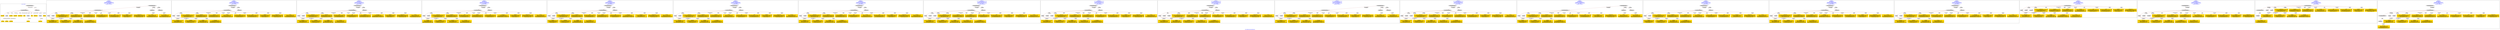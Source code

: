 digraph n0 {
fontcolor="blue"
remincross="true"
label="s25-s-oakland-museum-paintings.json"
subgraph cluster_0 {
label="1-correct model"
n2[style="filled",color="white",fillcolor="lightgray",label="CulturalHeritageObject1"];
n3[shape="plaintext",style="filled",fillcolor="gold",label="Date_made"];
n4[style="filled",color="white",fillcolor="lightgray",label="Person1"];
n5[shape="plaintext",style="filled",fillcolor="gold",label="Inscription"];
n6[shape="plaintext",style="filled",fillcolor="gold",label="Dimensions"];
n7[shape="plaintext",style="filled",fillcolor="gold",label="Subtype_of_Art"];
n8[shape="plaintext",style="filled",fillcolor="gold",label="Credit"];
n9[style="filled",color="white",fillcolor="lightgray",label="Concept1"];
n10[shape="plaintext",style="filled",fillcolor="gold",label="Title"];
n11[shape="plaintext",style="filled",fillcolor="gold",label="Accession_id"];
n12[style="filled",color="white",fillcolor="lightgray",label="Concept2"];
n13[shape="plaintext",style="filled",fillcolor="gold",label="birthDate"];
n14[shape="plaintext",style="filled",fillcolor="gold",label="deathDate"];
n15[shape="plaintext",style="filled",fillcolor="gold",label="ArtistName"];
n16[style="filled",color="white",fillcolor="lightgray",label="EuropeanaAggregation1"];
n17[style="filled",color="white",fillcolor="lightgray",label="WebResource1"];
n18[shape="plaintext",style="filled",fillcolor="gold",label="Pic_URL"];
n19[shape="plaintext",style="filled",fillcolor="gold",label="Keywords"];
n20[shape="plaintext",style="filled",fillcolor="gold",label="Type_of_Art"];
}
subgraph cluster_1 {
label="candidate 0\nlink coherence:1.0\nnode coherence:1.0\nconfidence:0.48870430026002576\nmapping score:0.5987988693174445\ncost:17.99977\n-precision:0.61-recall:0.61"
n22[style="filled",color="white",fillcolor="lightgray",label="CulturalHeritageObject1"];
n23[style="filled",color="white",fillcolor="lightgray",label="Person1"];
n24[style="filled",color="white",fillcolor="lightgray",label="Concept1"];
n25[style="filled",color="white",fillcolor="lightgray",label="EuropeanaAggregation1"];
n26[style="filled",color="white",fillcolor="lightgray",label="WebResource1"];
n27[style="filled",color="white",fillcolor="lightgray",label="WebResource2"];
n28[shape="plaintext",style="filled",fillcolor="gold",label="Accession_id\n[CulturalHeritageObject,accessionNumber,0.637]\n[CulturalHeritageObject,extent,0.235]\n[Person,dateOfDeath,0.066]\n[CulturalHeritageObject,description,0.063]"];
n29[shape="plaintext",style="filled",fillcolor="gold",label="Pic_URL\n[WebResource,classLink,0.665]\n[Document,classLink,0.307]\n[CulturalHeritageObject,description,0.019]\n[CulturalHeritageObject,title,0.009]"];
n30[shape="plaintext",style="filled",fillcolor="gold",label="Keywords\n[WebResource,classLink,0.281]\n[Concept,prefLabel,0.253]\n[CulturalHeritageObject,description,0.245]\n[Person,biographicalInformation,0.221]"];
n31[shape="plaintext",style="filled",fillcolor="gold",label="Dimensions\n[CulturalHeritageObject,extent,0.601]\n[CulturalHeritageObject,description,0.185]\n[CulturalHeritageObject,provenance,0.124]\n[CulturalHeritageObject,title,0.091]"];
n32[shape="plaintext",style="filled",fillcolor="gold",label="Inscription\n[CulturalHeritageObject,description,0.307]\n[CulturalHeritageObject,title,0.247]\n[CulturalHeritageObject,provenance,0.228]\n[Person,biographicalInformation,0.218]"];
n33[shape="plaintext",style="filled",fillcolor="gold",label="Type_of_Art\n[Concept,prefLabel,0.492]\n[Person,biographicalInformation,0.26]\n[CulturalHeritageObject,description,0.173]\n[CulturalHeritageObject,provenance,0.074]"];
n34[shape="plaintext",style="filled",fillcolor="gold",label="Date_made\n[CulturalHeritageObject,created,0.372]\n[Person,dateOfDeath,0.348]\n[Person,dateOfBirth,0.191]\n[CulturalHeritageObject,description,0.088]"];
n35[shape="plaintext",style="filled",fillcolor="gold",label="Title\n[CulturalHeritageObject,title,0.371]\n[CulturalHeritageObject,description,0.356]\n[Person,biographicalInformation,0.155]\n[Document,classLink,0.117]"];
n36[shape="plaintext",style="filled",fillcolor="gold",label="Credit\n[CulturalHeritageObject,provenance,0.706]\n[CulturalHeritageObject,description,0.117]\n[CulturalHeritageObject,title,0.1]\n[Person,biographicalInformation,0.078]"];
n37[shape="plaintext",style="filled",fillcolor="gold",label="deathDate\n[CulturalHeritageObject,created,0.506]\n[Person,dateOfDeath,0.266]\n[CulturalHeritageObject,title,0.117]\n[Concept,prefLabel,0.111]"];
n38[shape="plaintext",style="filled",fillcolor="gold",label="Subtype_of_Art\n[CulturalHeritageObject,medium,0.79]\n[CulturalHeritageObject,provenance,0.09]\n[CulturalHeritageObject,description,0.066]\n[Concept,prefLabel,0.053]"];
n39[shape="plaintext",style="filled",fillcolor="gold",label="ArtistName\n[Person,nameOfThePerson,0.394]\n[CulturalHeritageObject,description,0.242]\n[Document,classLink,0.187]\n[CulturalHeritageObject,title,0.177]"];
n40[shape="plaintext",style="filled",fillcolor="gold",label="birthDate\n[Person,dateOfDeath,0.339]\n[Person,dateOfBirth,0.333]\n[CulturalHeritageObject,created,0.285]\n[Person,biographicalInformation,0.043]"];
}
subgraph cluster_2 {
label="candidate 1\nlink coherence:1.0\nnode coherence:1.0\nconfidence:0.4859307216678997\nmapping score:0.6106948559405819\ncost:16.99978\n-precision:0.71-recall:0.67"
n42[style="filled",color="white",fillcolor="lightgray",label="CulturalHeritageObject1"];
n43[style="filled",color="white",fillcolor="lightgray",label="Person1"];
n44[style="filled",color="white",fillcolor="lightgray",label="Concept1"];
n45[style="filled",color="white",fillcolor="lightgray",label="EuropeanaAggregation1"];
n46[style="filled",color="white",fillcolor="lightgray",label="WebResource1"];
n47[shape="plaintext",style="filled",fillcolor="gold",label="Accession_id\n[CulturalHeritageObject,accessionNumber,0.637]\n[CulturalHeritageObject,extent,0.235]\n[Person,dateOfDeath,0.066]\n[CulturalHeritageObject,description,0.063]"];
n48[shape="plaintext",style="filled",fillcolor="gold",label="Pic_URL\n[WebResource,classLink,0.665]\n[Document,classLink,0.307]\n[CulturalHeritageObject,description,0.019]\n[CulturalHeritageObject,title,0.009]"];
n49[shape="plaintext",style="filled",fillcolor="gold",label="Dimensions\n[CulturalHeritageObject,extent,0.601]\n[CulturalHeritageObject,description,0.185]\n[CulturalHeritageObject,provenance,0.124]\n[CulturalHeritageObject,title,0.091]"];
n50[shape="plaintext",style="filled",fillcolor="gold",label="Inscription\n[CulturalHeritageObject,description,0.307]\n[CulturalHeritageObject,title,0.247]\n[CulturalHeritageObject,provenance,0.228]\n[Person,biographicalInformation,0.218]"];
n51[shape="plaintext",style="filled",fillcolor="gold",label="Keywords\n[WebResource,classLink,0.281]\n[Concept,prefLabel,0.253]\n[CulturalHeritageObject,description,0.245]\n[Person,biographicalInformation,0.221]"];
n52[shape="plaintext",style="filled",fillcolor="gold",label="Type_of_Art\n[Concept,prefLabel,0.492]\n[Person,biographicalInformation,0.26]\n[CulturalHeritageObject,description,0.173]\n[CulturalHeritageObject,provenance,0.074]"];
n53[shape="plaintext",style="filled",fillcolor="gold",label="Date_made\n[CulturalHeritageObject,created,0.372]\n[Person,dateOfDeath,0.348]\n[Person,dateOfBirth,0.191]\n[CulturalHeritageObject,description,0.088]"];
n54[shape="plaintext",style="filled",fillcolor="gold",label="Title\n[CulturalHeritageObject,title,0.371]\n[CulturalHeritageObject,description,0.356]\n[Person,biographicalInformation,0.155]\n[Document,classLink,0.117]"];
n55[shape="plaintext",style="filled",fillcolor="gold",label="Credit\n[CulturalHeritageObject,provenance,0.706]\n[CulturalHeritageObject,description,0.117]\n[CulturalHeritageObject,title,0.1]\n[Person,biographicalInformation,0.078]"];
n56[shape="plaintext",style="filled",fillcolor="gold",label="deathDate\n[CulturalHeritageObject,created,0.506]\n[Person,dateOfDeath,0.266]\n[CulturalHeritageObject,title,0.117]\n[Concept,prefLabel,0.111]"];
n57[shape="plaintext",style="filled",fillcolor="gold",label="Subtype_of_Art\n[CulturalHeritageObject,medium,0.79]\n[CulturalHeritageObject,provenance,0.09]\n[CulturalHeritageObject,description,0.066]\n[Concept,prefLabel,0.053]"];
n58[shape="plaintext",style="filled",fillcolor="gold",label="ArtistName\n[Person,nameOfThePerson,0.394]\n[CulturalHeritageObject,description,0.242]\n[Document,classLink,0.187]\n[CulturalHeritageObject,title,0.177]"];
n59[shape="plaintext",style="filled",fillcolor="gold",label="birthDate\n[Person,dateOfDeath,0.339]\n[Person,dateOfBirth,0.333]\n[CulturalHeritageObject,created,0.285]\n[Person,biographicalInformation,0.043]"];
}
subgraph cluster_3 {
label="candidate 10\nlink coherence:1.0\nnode coherence:1.0\nconfidence:0.4546171062647512\nmapping score:0.6002569841395324\ncost:16.99978\n-precision:0.71-recall:0.67"
n61[style="filled",color="white",fillcolor="lightgray",label="CulturalHeritageObject1"];
n62[style="filled",color="white",fillcolor="lightgray",label="Person1"];
n63[style="filled",color="white",fillcolor="lightgray",label="Concept1"];
n64[style="filled",color="white",fillcolor="lightgray",label="EuropeanaAggregation1"];
n65[style="filled",color="white",fillcolor="lightgray",label="WebResource1"];
n66[shape="plaintext",style="filled",fillcolor="gold",label="Accession_id\n[CulturalHeritageObject,accessionNumber,0.637]\n[CulturalHeritageObject,extent,0.235]\n[Person,dateOfDeath,0.066]\n[CulturalHeritageObject,description,0.063]"];
n67[shape="plaintext",style="filled",fillcolor="gold",label="Pic_URL\n[WebResource,classLink,0.665]\n[Document,classLink,0.307]\n[CulturalHeritageObject,description,0.019]\n[CulturalHeritageObject,title,0.009]"];
n68[shape="plaintext",style="filled",fillcolor="gold",label="Dimensions\n[CulturalHeritageObject,extent,0.601]\n[CulturalHeritageObject,description,0.185]\n[CulturalHeritageObject,provenance,0.124]\n[CulturalHeritageObject,title,0.091]"];
n69[shape="plaintext",style="filled",fillcolor="gold",label="Credit\n[CulturalHeritageObject,provenance,0.706]\n[CulturalHeritageObject,description,0.117]\n[CulturalHeritageObject,title,0.1]\n[Person,biographicalInformation,0.078]"];
n70[shape="plaintext",style="filled",fillcolor="gold",label="Title\n[CulturalHeritageObject,title,0.371]\n[CulturalHeritageObject,description,0.356]\n[Person,biographicalInformation,0.155]\n[Document,classLink,0.117]"];
n71[shape="plaintext",style="filled",fillcolor="gold",label="Keywords\n[WebResource,classLink,0.281]\n[Concept,prefLabel,0.253]\n[CulturalHeritageObject,description,0.245]\n[Person,biographicalInformation,0.221]"];
n72[shape="plaintext",style="filled",fillcolor="gold",label="Date_made\n[CulturalHeritageObject,created,0.372]\n[Person,dateOfDeath,0.348]\n[Person,dateOfBirth,0.191]\n[CulturalHeritageObject,description,0.088]"];
n73[shape="plaintext",style="filled",fillcolor="gold",label="Inscription\n[CulturalHeritageObject,description,0.307]\n[CulturalHeritageObject,title,0.247]\n[CulturalHeritageObject,provenance,0.228]\n[Person,biographicalInformation,0.218]"];
n74[shape="plaintext",style="filled",fillcolor="gold",label="Type_of_Art\n[Concept,prefLabel,0.492]\n[Person,biographicalInformation,0.26]\n[CulturalHeritageObject,description,0.173]\n[CulturalHeritageObject,provenance,0.074]"];
n75[shape="plaintext",style="filled",fillcolor="gold",label="deathDate\n[CulturalHeritageObject,created,0.506]\n[Person,dateOfDeath,0.266]\n[CulturalHeritageObject,title,0.117]\n[Concept,prefLabel,0.111]"];
n76[shape="plaintext",style="filled",fillcolor="gold",label="Subtype_of_Art\n[CulturalHeritageObject,medium,0.79]\n[CulturalHeritageObject,provenance,0.09]\n[CulturalHeritageObject,description,0.066]\n[Concept,prefLabel,0.053]"];
n77[shape="plaintext",style="filled",fillcolor="gold",label="ArtistName\n[Person,nameOfThePerson,0.394]\n[CulturalHeritageObject,description,0.242]\n[Document,classLink,0.187]\n[CulturalHeritageObject,title,0.177]"];
n78[shape="plaintext",style="filled",fillcolor="gold",label="birthDate\n[Person,dateOfDeath,0.339]\n[Person,dateOfBirth,0.333]\n[CulturalHeritageObject,created,0.285]\n[Person,biographicalInformation,0.043]"];
}
subgraph cluster_4 {
label="candidate 11\nlink coherence:1.0\nnode coherence:1.0\nconfidence:0.44874799938553317\nmapping score:0.598300615179793\ncost:16.99978\n-precision:0.76-recall:0.72"
n80[style="filled",color="white",fillcolor="lightgray",label="CulturalHeritageObject1"];
n81[style="filled",color="white",fillcolor="lightgray",label="Person1"];
n82[style="filled",color="white",fillcolor="lightgray",label="Concept1"];
n83[style="filled",color="white",fillcolor="lightgray",label="EuropeanaAggregation1"];
n84[style="filled",color="white",fillcolor="lightgray",label="WebResource1"];
n85[shape="plaintext",style="filled",fillcolor="gold",label="Accession_id\n[CulturalHeritageObject,accessionNumber,0.637]\n[CulturalHeritageObject,extent,0.235]\n[Person,dateOfDeath,0.066]\n[CulturalHeritageObject,description,0.063]"];
n86[shape="plaintext",style="filled",fillcolor="gold",label="Pic_URL\n[WebResource,classLink,0.665]\n[Document,classLink,0.307]\n[CulturalHeritageObject,description,0.019]\n[CulturalHeritageObject,title,0.009]"];
n87[shape="plaintext",style="filled",fillcolor="gold",label="Dimensions\n[CulturalHeritageObject,extent,0.601]\n[CulturalHeritageObject,description,0.185]\n[CulturalHeritageObject,provenance,0.124]\n[CulturalHeritageObject,title,0.091]"];
n88[shape="plaintext",style="filled",fillcolor="gold",label="Credit\n[CulturalHeritageObject,provenance,0.706]\n[CulturalHeritageObject,description,0.117]\n[CulturalHeritageObject,title,0.1]\n[Person,biographicalInformation,0.078]"];
n89[shape="plaintext",style="filled",fillcolor="gold",label="Inscription\n[CulturalHeritageObject,description,0.307]\n[CulturalHeritageObject,title,0.247]\n[CulturalHeritageObject,provenance,0.228]\n[Person,biographicalInformation,0.218]"];
n90[shape="plaintext",style="filled",fillcolor="gold",label="Keywords\n[WebResource,classLink,0.281]\n[Concept,prefLabel,0.253]\n[CulturalHeritageObject,description,0.245]\n[Person,biographicalInformation,0.221]"];
n91[shape="plaintext",style="filled",fillcolor="gold",label="birthDate\n[Person,dateOfDeath,0.339]\n[Person,dateOfBirth,0.333]\n[CulturalHeritageObject,created,0.285]\n[Person,biographicalInformation,0.043]"];
n92[shape="plaintext",style="filled",fillcolor="gold",label="Title\n[CulturalHeritageObject,title,0.371]\n[CulturalHeritageObject,description,0.356]\n[Person,biographicalInformation,0.155]\n[Document,classLink,0.117]"];
n93[shape="plaintext",style="filled",fillcolor="gold",label="Type_of_Art\n[Concept,prefLabel,0.492]\n[Person,biographicalInformation,0.26]\n[CulturalHeritageObject,description,0.173]\n[CulturalHeritageObject,provenance,0.074]"];
n94[shape="plaintext",style="filled",fillcolor="gold",label="deathDate\n[CulturalHeritageObject,created,0.506]\n[Person,dateOfDeath,0.266]\n[CulturalHeritageObject,title,0.117]\n[Concept,prefLabel,0.111]"];
n95[shape="plaintext",style="filled",fillcolor="gold",label="Subtype_of_Art\n[CulturalHeritageObject,medium,0.79]\n[CulturalHeritageObject,provenance,0.09]\n[CulturalHeritageObject,description,0.066]\n[Concept,prefLabel,0.053]"];
n96[shape="plaintext",style="filled",fillcolor="gold",label="ArtistName\n[Person,nameOfThePerson,0.394]\n[CulturalHeritageObject,description,0.242]\n[Document,classLink,0.187]\n[CulturalHeritageObject,title,0.177]"];
n97[shape="plaintext",style="filled",fillcolor="gold",label="Date_made\n[CulturalHeritageObject,created,0.372]\n[Person,dateOfDeath,0.348]\n[Person,dateOfBirth,0.191]\n[CulturalHeritageObject,description,0.088]"];
}
subgraph cluster_5 {
label="candidate 12\nlink coherence:1.0\nnode coherence:1.0\nconfidence:0.44381158252160385\nmapping score:0.5966551428918166\ncost:16.99978\n-precision:0.94-recall:0.89"
n99[style="filled",color="white",fillcolor="lightgray",label="CulturalHeritageObject1"];
n100[style="filled",color="white",fillcolor="lightgray",label="Person1"];
n101[style="filled",color="white",fillcolor="lightgray",label="Concept1"];
n102[style="filled",color="white",fillcolor="lightgray",label="EuropeanaAggregation1"];
n103[style="filled",color="white",fillcolor="lightgray",label="WebResource1"];
n104[shape="plaintext",style="filled",fillcolor="gold",label="Accession_id\n[CulturalHeritageObject,accessionNumber,0.637]\n[CulturalHeritageObject,extent,0.235]\n[Person,dateOfDeath,0.066]\n[CulturalHeritageObject,description,0.063]"];
n105[shape="plaintext",style="filled",fillcolor="gold",label="Pic_URL\n[WebResource,classLink,0.665]\n[Document,classLink,0.307]\n[CulturalHeritageObject,description,0.019]\n[CulturalHeritageObject,title,0.009]"];
n106[shape="plaintext",style="filled",fillcolor="gold",label="Dimensions\n[CulturalHeritageObject,extent,0.601]\n[CulturalHeritageObject,description,0.185]\n[CulturalHeritageObject,provenance,0.124]\n[CulturalHeritageObject,title,0.091]"];
n107[shape="plaintext",style="filled",fillcolor="gold",label="Credit\n[CulturalHeritageObject,provenance,0.706]\n[CulturalHeritageObject,description,0.117]\n[CulturalHeritageObject,title,0.1]\n[Person,biographicalInformation,0.078]"];
n108[shape="plaintext",style="filled",fillcolor="gold",label="Inscription\n[CulturalHeritageObject,description,0.307]\n[CulturalHeritageObject,title,0.247]\n[CulturalHeritageObject,provenance,0.228]\n[Person,biographicalInformation,0.218]"];
n109[shape="plaintext",style="filled",fillcolor="gold",label="Keywords\n[WebResource,classLink,0.281]\n[Concept,prefLabel,0.253]\n[CulturalHeritageObject,description,0.245]\n[Person,biographicalInformation,0.221]"];
n110[shape="plaintext",style="filled",fillcolor="gold",label="deathDate\n[CulturalHeritageObject,created,0.506]\n[Person,dateOfDeath,0.266]\n[CulturalHeritageObject,title,0.117]\n[Concept,prefLabel,0.111]"];
n111[shape="plaintext",style="filled",fillcolor="gold",label="Title\n[CulturalHeritageObject,title,0.371]\n[CulturalHeritageObject,description,0.356]\n[Person,biographicalInformation,0.155]\n[Document,classLink,0.117]"];
n112[shape="plaintext",style="filled",fillcolor="gold",label="Type_of_Art\n[Concept,prefLabel,0.492]\n[Person,biographicalInformation,0.26]\n[CulturalHeritageObject,description,0.173]\n[CulturalHeritageObject,provenance,0.074]"];
n113[shape="plaintext",style="filled",fillcolor="gold",label="Date_made\n[CulturalHeritageObject,created,0.372]\n[Person,dateOfDeath,0.348]\n[Person,dateOfBirth,0.191]\n[CulturalHeritageObject,description,0.088]"];
n114[shape="plaintext",style="filled",fillcolor="gold",label="Subtype_of_Art\n[CulturalHeritageObject,medium,0.79]\n[CulturalHeritageObject,provenance,0.09]\n[CulturalHeritageObject,description,0.066]\n[Concept,prefLabel,0.053]"];
n115[shape="plaintext",style="filled",fillcolor="gold",label="ArtistName\n[Person,nameOfThePerson,0.394]\n[CulturalHeritageObject,description,0.242]\n[Document,classLink,0.187]\n[CulturalHeritageObject,title,0.177]"];
n116[shape="plaintext",style="filled",fillcolor="gold",label="birthDate\n[Person,dateOfDeath,0.339]\n[Person,dateOfBirth,0.333]\n[CulturalHeritageObject,created,0.285]\n[Person,biographicalInformation,0.043]"];
}
subgraph cluster_6 {
label="candidate 13\nlink coherence:1.0\nnode coherence:1.0\nconfidence:0.4390358349944885\nmapping score:0.5950632270494448\ncost:16.99978\n-precision:0.65-recall:0.61"
n118[style="filled",color="white",fillcolor="lightgray",label="CulturalHeritageObject1"];
n119[style="filled",color="white",fillcolor="lightgray",label="Person1"];
n120[style="filled",color="white",fillcolor="lightgray",label="Concept1"];
n121[style="filled",color="white",fillcolor="lightgray",label="EuropeanaAggregation1"];
n122[style="filled",color="white",fillcolor="lightgray",label="WebResource1"];
n123[shape="plaintext",style="filled",fillcolor="gold",label="Accession_id\n[CulturalHeritageObject,accessionNumber,0.637]\n[CulturalHeritageObject,extent,0.235]\n[Person,dateOfDeath,0.066]\n[CulturalHeritageObject,description,0.063]"];
n124[shape="plaintext",style="filled",fillcolor="gold",label="Keywords\n[WebResource,classLink,0.281]\n[Concept,prefLabel,0.253]\n[CulturalHeritageObject,description,0.245]\n[Person,biographicalInformation,0.221]"];
n125[shape="plaintext",style="filled",fillcolor="gold",label="Dimensions\n[CulturalHeritageObject,extent,0.601]\n[CulturalHeritageObject,description,0.185]\n[CulturalHeritageObject,provenance,0.124]\n[CulturalHeritageObject,title,0.091]"];
n126[shape="plaintext",style="filled",fillcolor="gold",label="Inscription\n[CulturalHeritageObject,description,0.307]\n[CulturalHeritageObject,title,0.247]\n[CulturalHeritageObject,provenance,0.228]\n[Person,biographicalInformation,0.218]"];
n127[shape="plaintext",style="filled",fillcolor="gold",label="Pic_URL\n[WebResource,classLink,0.665]\n[Document,classLink,0.307]\n[CulturalHeritageObject,description,0.019]\n[CulturalHeritageObject,title,0.009]"];
n128[shape="plaintext",style="filled",fillcolor="gold",label="Type_of_Art\n[Concept,prefLabel,0.492]\n[Person,biographicalInformation,0.26]\n[CulturalHeritageObject,description,0.173]\n[CulturalHeritageObject,provenance,0.074]"];
n129[shape="plaintext",style="filled",fillcolor="gold",label="Date_made\n[CulturalHeritageObject,created,0.372]\n[Person,dateOfDeath,0.348]\n[Person,dateOfBirth,0.191]\n[CulturalHeritageObject,description,0.088]"];
n130[shape="plaintext",style="filled",fillcolor="gold",label="Title\n[CulturalHeritageObject,title,0.371]\n[CulturalHeritageObject,description,0.356]\n[Person,biographicalInformation,0.155]\n[Document,classLink,0.117]"];
n131[shape="plaintext",style="filled",fillcolor="gold",label="Credit\n[CulturalHeritageObject,provenance,0.706]\n[CulturalHeritageObject,description,0.117]\n[CulturalHeritageObject,title,0.1]\n[Person,biographicalInformation,0.078]"];
n132[shape="plaintext",style="filled",fillcolor="gold",label="deathDate\n[CulturalHeritageObject,created,0.506]\n[Person,dateOfDeath,0.266]\n[CulturalHeritageObject,title,0.117]\n[Concept,prefLabel,0.111]"];
n133[shape="plaintext",style="filled",fillcolor="gold",label="Subtype_of_Art\n[CulturalHeritageObject,medium,0.79]\n[CulturalHeritageObject,provenance,0.09]\n[CulturalHeritageObject,description,0.066]\n[Concept,prefLabel,0.053]"];
n134[shape="plaintext",style="filled",fillcolor="gold",label="ArtistName\n[Person,nameOfThePerson,0.394]\n[CulturalHeritageObject,description,0.242]\n[Document,classLink,0.187]\n[CulturalHeritageObject,title,0.177]"];
n135[shape="plaintext",style="filled",fillcolor="gold",label="birthDate\n[Person,dateOfDeath,0.339]\n[Person,dateOfBirth,0.333]\n[CulturalHeritageObject,created,0.285]\n[Person,biographicalInformation,0.043]"];
}
subgraph cluster_7 {
label="candidate 14\nlink coherence:1.0\nnode coherence:1.0\nconfidence:0.43710709498205824\nmapping score:0.5944203137119682\ncost:16.99978\n-precision:0.59-recall:0.56"
n137[style="filled",color="white",fillcolor="lightgray",label="CulturalHeritageObject1"];
n138[style="filled",color="white",fillcolor="lightgray",label="Person1"];
n139[style="filled",color="white",fillcolor="lightgray",label="Concept1"];
n140[style="filled",color="white",fillcolor="lightgray",label="EuropeanaAggregation1"];
n141[style="filled",color="white",fillcolor="lightgray",label="WebResource1"];
n142[shape="plaintext",style="filled",fillcolor="gold",label="Accession_id\n[CulturalHeritageObject,accessionNumber,0.637]\n[CulturalHeritageObject,extent,0.235]\n[Person,dateOfDeath,0.066]\n[CulturalHeritageObject,description,0.063]"];
n143[shape="plaintext",style="filled",fillcolor="gold",label="Keywords\n[WebResource,classLink,0.281]\n[Concept,prefLabel,0.253]\n[CulturalHeritageObject,description,0.245]\n[Person,biographicalInformation,0.221]"];
n144[shape="plaintext",style="filled",fillcolor="gold",label="Dimensions\n[CulturalHeritageObject,extent,0.601]\n[CulturalHeritageObject,description,0.185]\n[CulturalHeritageObject,provenance,0.124]\n[CulturalHeritageObject,title,0.091]"];
n145[shape="plaintext",style="filled",fillcolor="gold",label="Inscription\n[CulturalHeritageObject,description,0.307]\n[CulturalHeritageObject,title,0.247]\n[CulturalHeritageObject,provenance,0.228]\n[Person,biographicalInformation,0.218]"];
n146[shape="plaintext",style="filled",fillcolor="gold",label="Title\n[CulturalHeritageObject,title,0.371]\n[CulturalHeritageObject,description,0.356]\n[Person,biographicalInformation,0.155]\n[Document,classLink,0.117]"];
n147[shape="plaintext",style="filled",fillcolor="gold",label="Type_of_Art\n[Concept,prefLabel,0.492]\n[Person,biographicalInformation,0.26]\n[CulturalHeritageObject,description,0.173]\n[CulturalHeritageObject,provenance,0.074]"];
n148[shape="plaintext",style="filled",fillcolor="gold",label="Date_made\n[CulturalHeritageObject,created,0.372]\n[Person,dateOfDeath,0.348]\n[Person,dateOfBirth,0.191]\n[CulturalHeritageObject,description,0.088]"];
n149[shape="plaintext",style="filled",fillcolor="gold",label="Pic_URL\n[WebResource,classLink,0.665]\n[Document,classLink,0.307]\n[CulturalHeritageObject,description,0.019]\n[CulturalHeritageObject,title,0.009]"];
n150[shape="plaintext",style="filled",fillcolor="gold",label="Credit\n[CulturalHeritageObject,provenance,0.706]\n[CulturalHeritageObject,description,0.117]\n[CulturalHeritageObject,title,0.1]\n[Person,biographicalInformation,0.078]"];
n151[shape="plaintext",style="filled",fillcolor="gold",label="deathDate\n[CulturalHeritageObject,created,0.506]\n[Person,dateOfDeath,0.266]\n[CulturalHeritageObject,title,0.117]\n[Concept,prefLabel,0.111]"];
n152[shape="plaintext",style="filled",fillcolor="gold",label="Subtype_of_Art\n[CulturalHeritageObject,medium,0.79]\n[CulturalHeritageObject,provenance,0.09]\n[CulturalHeritageObject,description,0.066]\n[Concept,prefLabel,0.053]"];
n153[shape="plaintext",style="filled",fillcolor="gold",label="ArtistName\n[Person,nameOfThePerson,0.394]\n[CulturalHeritageObject,description,0.242]\n[Document,classLink,0.187]\n[CulturalHeritageObject,title,0.177]"];
n154[shape="plaintext",style="filled",fillcolor="gold",label="birthDate\n[Person,dateOfDeath,0.339]\n[Person,dateOfBirth,0.333]\n[CulturalHeritageObject,created,0.285]\n[Person,biographicalInformation,0.043]"];
}
subgraph cluster_8 {
label="candidate 15\nlink coherence:0.9444444444444444\nnode coherence:1.0\nconfidence:0.49261196481029146\nmapping score:0.600101424167533\ncost:17.99977\n-precision:0.83-recall:0.83"
n156[style="filled",color="white",fillcolor="lightgray",label="CulturalHeritageObject1"];
n157[style="filled",color="white",fillcolor="lightgray",label="Person1"];
n158[style="filled",color="white",fillcolor="lightgray",label="Concept1"];
n159[style="filled",color="white",fillcolor="lightgray",label="Concept2"];
n160[style="filled",color="white",fillcolor="lightgray",label="EuropeanaAggregation1"];
n161[style="filled",color="white",fillcolor="lightgray",label="WebResource1"];
n162[shape="plaintext",style="filled",fillcolor="gold",label="Accession_id\n[CulturalHeritageObject,accessionNumber,0.637]\n[CulturalHeritageObject,extent,0.235]\n[Person,dateOfDeath,0.066]\n[CulturalHeritageObject,description,0.063]"];
n163[shape="plaintext",style="filled",fillcolor="gold",label="Pic_URL\n[WebResource,classLink,0.665]\n[Document,classLink,0.307]\n[CulturalHeritageObject,description,0.019]\n[CulturalHeritageObject,title,0.009]"];
n164[shape="plaintext",style="filled",fillcolor="gold",label="Dimensions\n[CulturalHeritageObject,extent,0.601]\n[CulturalHeritageObject,description,0.185]\n[CulturalHeritageObject,provenance,0.124]\n[CulturalHeritageObject,title,0.091]"];
n165[shape="plaintext",style="filled",fillcolor="gold",label="Inscription\n[CulturalHeritageObject,description,0.307]\n[CulturalHeritageObject,title,0.247]\n[CulturalHeritageObject,provenance,0.228]\n[Person,biographicalInformation,0.218]"];
n166[shape="plaintext",style="filled",fillcolor="gold",label="Keywords\n[WebResource,classLink,0.281]\n[Concept,prefLabel,0.253]\n[CulturalHeritageObject,description,0.245]\n[Person,biographicalInformation,0.221]"];
n167[shape="plaintext",style="filled",fillcolor="gold",label="Date_made\n[CulturalHeritageObject,created,0.372]\n[Person,dateOfDeath,0.348]\n[Person,dateOfBirth,0.191]\n[CulturalHeritageObject,description,0.088]"];
n168[shape="plaintext",style="filled",fillcolor="gold",label="Title\n[CulturalHeritageObject,title,0.371]\n[CulturalHeritageObject,description,0.356]\n[Person,biographicalInformation,0.155]\n[Document,classLink,0.117]"];
n169[shape="plaintext",style="filled",fillcolor="gold",label="Type_of_Art\n[Concept,prefLabel,0.492]\n[Person,biographicalInformation,0.26]\n[CulturalHeritageObject,description,0.173]\n[CulturalHeritageObject,provenance,0.074]"];
n170[shape="plaintext",style="filled",fillcolor="gold",label="Credit\n[CulturalHeritageObject,provenance,0.706]\n[CulturalHeritageObject,description,0.117]\n[CulturalHeritageObject,title,0.1]\n[Person,biographicalInformation,0.078]"];
n171[shape="plaintext",style="filled",fillcolor="gold",label="deathDate\n[CulturalHeritageObject,created,0.506]\n[Person,dateOfDeath,0.266]\n[CulturalHeritageObject,title,0.117]\n[Concept,prefLabel,0.111]"];
n172[shape="plaintext",style="filled",fillcolor="gold",label="Subtype_of_Art\n[CulturalHeritageObject,medium,0.79]\n[CulturalHeritageObject,provenance,0.09]\n[CulturalHeritageObject,description,0.066]\n[Concept,prefLabel,0.053]"];
n173[shape="plaintext",style="filled",fillcolor="gold",label="ArtistName\n[Person,nameOfThePerson,0.394]\n[CulturalHeritageObject,description,0.242]\n[Document,classLink,0.187]\n[CulturalHeritageObject,title,0.177]"];
n174[shape="plaintext",style="filled",fillcolor="gold",label="birthDate\n[Person,dateOfDeath,0.339]\n[Person,dateOfBirth,0.333]\n[CulturalHeritageObject,created,0.285]\n[Person,biographicalInformation,0.043]"];
}
subgraph cluster_9 {
label="candidate 16\nlink coherence:0.9444444444444444\nnode coherence:1.0\nconfidence:0.49261196481029146\nmapping score:0.600101424167533\ncost:17.99978\n-precision:0.83-recall:0.83"
n176[style="filled",color="white",fillcolor="lightgray",label="CulturalHeritageObject1"];
n177[style="filled",color="white",fillcolor="lightgray",label="Person1"];
n178[style="filled",color="white",fillcolor="lightgray",label="Concept1"];
n179[style="filled",color="white",fillcolor="lightgray",label="Concept2"];
n180[style="filled",color="white",fillcolor="lightgray",label="EuropeanaAggregation1"];
n181[style="filled",color="white",fillcolor="lightgray",label="WebResource1"];
n182[shape="plaintext",style="filled",fillcolor="gold",label="Accession_id\n[CulturalHeritageObject,accessionNumber,0.637]\n[CulturalHeritageObject,extent,0.235]\n[Person,dateOfDeath,0.066]\n[CulturalHeritageObject,description,0.063]"];
n183[shape="plaintext",style="filled",fillcolor="gold",label="Pic_URL\n[WebResource,classLink,0.665]\n[Document,classLink,0.307]\n[CulturalHeritageObject,description,0.019]\n[CulturalHeritageObject,title,0.009]"];
n184[shape="plaintext",style="filled",fillcolor="gold",label="Dimensions\n[CulturalHeritageObject,extent,0.601]\n[CulturalHeritageObject,description,0.185]\n[CulturalHeritageObject,provenance,0.124]\n[CulturalHeritageObject,title,0.091]"];
n185[shape="plaintext",style="filled",fillcolor="gold",label="Inscription\n[CulturalHeritageObject,description,0.307]\n[CulturalHeritageObject,title,0.247]\n[CulturalHeritageObject,provenance,0.228]\n[Person,biographicalInformation,0.218]"];
n186[shape="plaintext",style="filled",fillcolor="gold",label="Keywords\n[WebResource,classLink,0.281]\n[Concept,prefLabel,0.253]\n[CulturalHeritageObject,description,0.245]\n[Person,biographicalInformation,0.221]"];
n187[shape="plaintext",style="filled",fillcolor="gold",label="Date_made\n[CulturalHeritageObject,created,0.372]\n[Person,dateOfDeath,0.348]\n[Person,dateOfBirth,0.191]\n[CulturalHeritageObject,description,0.088]"];
n188[shape="plaintext",style="filled",fillcolor="gold",label="Title\n[CulturalHeritageObject,title,0.371]\n[CulturalHeritageObject,description,0.356]\n[Person,biographicalInformation,0.155]\n[Document,classLink,0.117]"];
n189[shape="plaintext",style="filled",fillcolor="gold",label="Type_of_Art\n[Concept,prefLabel,0.492]\n[Person,biographicalInformation,0.26]\n[CulturalHeritageObject,description,0.173]\n[CulturalHeritageObject,provenance,0.074]"];
n190[shape="plaintext",style="filled",fillcolor="gold",label="Credit\n[CulturalHeritageObject,provenance,0.706]\n[CulturalHeritageObject,description,0.117]\n[CulturalHeritageObject,title,0.1]\n[Person,biographicalInformation,0.078]"];
n191[shape="plaintext",style="filled",fillcolor="gold",label="deathDate\n[CulturalHeritageObject,created,0.506]\n[Person,dateOfDeath,0.266]\n[CulturalHeritageObject,title,0.117]\n[Concept,prefLabel,0.111]"];
n192[shape="plaintext",style="filled",fillcolor="gold",label="Subtype_of_Art\n[CulturalHeritageObject,medium,0.79]\n[CulturalHeritageObject,provenance,0.09]\n[CulturalHeritageObject,description,0.066]\n[Concept,prefLabel,0.053]"];
n193[shape="plaintext",style="filled",fillcolor="gold",label="ArtistName\n[Person,nameOfThePerson,0.394]\n[CulturalHeritageObject,description,0.242]\n[Document,classLink,0.187]\n[CulturalHeritageObject,title,0.177]"];
n194[shape="plaintext",style="filled",fillcolor="gold",label="birthDate\n[Person,dateOfDeath,0.339]\n[Person,dateOfBirth,0.333]\n[CulturalHeritageObject,created,0.285]\n[Person,biographicalInformation,0.043]"];
}
subgraph cluster_10 {
label="candidate 17\nlink coherence:0.9444444444444444\nnode coherence:1.0\nconfidence:0.49261196481029146\nmapping score:0.600101424167533\ncost:17.99986\n-precision:0.78-recall:0.78"
n196[style="filled",color="white",fillcolor="lightgray",label="CulturalHeritageObject1"];
n197[style="filled",color="white",fillcolor="lightgray",label="Person2"];
n198[style="filled",color="white",fillcolor="lightgray",label="Concept1"];
n199[style="filled",color="white",fillcolor="lightgray",label="Concept2"];
n200[style="filled",color="white",fillcolor="lightgray",label="EuropeanaAggregation1"];
n201[style="filled",color="white",fillcolor="lightgray",label="WebResource1"];
n202[shape="plaintext",style="filled",fillcolor="gold",label="Accession_id\n[CulturalHeritageObject,accessionNumber,0.637]\n[CulturalHeritageObject,extent,0.235]\n[Person,dateOfDeath,0.066]\n[CulturalHeritageObject,description,0.063]"];
n203[shape="plaintext",style="filled",fillcolor="gold",label="Pic_URL\n[WebResource,classLink,0.665]\n[Document,classLink,0.307]\n[CulturalHeritageObject,description,0.019]\n[CulturalHeritageObject,title,0.009]"];
n204[shape="plaintext",style="filled",fillcolor="gold",label="Dimensions\n[CulturalHeritageObject,extent,0.601]\n[CulturalHeritageObject,description,0.185]\n[CulturalHeritageObject,provenance,0.124]\n[CulturalHeritageObject,title,0.091]"];
n205[shape="plaintext",style="filled",fillcolor="gold",label="Date_made\n[CulturalHeritageObject,created,0.372]\n[Person,dateOfDeath,0.348]\n[Person,dateOfBirth,0.191]\n[CulturalHeritageObject,description,0.088]"];
n206[shape="plaintext",style="filled",fillcolor="gold",label="Inscription\n[CulturalHeritageObject,description,0.307]\n[CulturalHeritageObject,title,0.247]\n[CulturalHeritageObject,provenance,0.228]\n[Person,biographicalInformation,0.218]"];
n207[shape="plaintext",style="filled",fillcolor="gold",label="Keywords\n[WebResource,classLink,0.281]\n[Concept,prefLabel,0.253]\n[CulturalHeritageObject,description,0.245]\n[Person,biographicalInformation,0.221]"];
n208[shape="plaintext",style="filled",fillcolor="gold",label="birthDate\n[Person,dateOfDeath,0.339]\n[Person,dateOfBirth,0.333]\n[CulturalHeritageObject,created,0.285]\n[Person,biographicalInformation,0.043]"];
n209[shape="plaintext",style="filled",fillcolor="gold",label="ArtistName\n[Person,nameOfThePerson,0.394]\n[CulturalHeritageObject,description,0.242]\n[Document,classLink,0.187]\n[CulturalHeritageObject,title,0.177]"];
n210[shape="plaintext",style="filled",fillcolor="gold",label="Title\n[CulturalHeritageObject,title,0.371]\n[CulturalHeritageObject,description,0.356]\n[Person,biographicalInformation,0.155]\n[Document,classLink,0.117]"];
n211[shape="plaintext",style="filled",fillcolor="gold",label="Type_of_Art\n[Concept,prefLabel,0.492]\n[Person,biographicalInformation,0.26]\n[CulturalHeritageObject,description,0.173]\n[CulturalHeritageObject,provenance,0.074]"];
n212[shape="plaintext",style="filled",fillcolor="gold",label="Credit\n[CulturalHeritageObject,provenance,0.706]\n[CulturalHeritageObject,description,0.117]\n[CulturalHeritageObject,title,0.1]\n[Person,biographicalInformation,0.078]"];
n213[shape="plaintext",style="filled",fillcolor="gold",label="deathDate\n[CulturalHeritageObject,created,0.506]\n[Person,dateOfDeath,0.266]\n[CulturalHeritageObject,title,0.117]\n[Concept,prefLabel,0.111]"];
n214[shape="plaintext",style="filled",fillcolor="gold",label="Subtype_of_Art\n[CulturalHeritageObject,medium,0.79]\n[CulturalHeritageObject,provenance,0.09]\n[CulturalHeritageObject,description,0.066]\n[Concept,prefLabel,0.053]"];
}
subgraph cluster_11 {
label="candidate 18\nlink coherence:0.9444444444444444\nnode coherence:1.0\nconfidence:0.48870430026002576\nmapping score:0.5987988693174445\ncost:17.99977\n-precision:0.67-recall:0.67"
n216[style="filled",color="white",fillcolor="lightgray",label="CulturalHeritageObject1"];
n217[style="filled",color="white",fillcolor="lightgray",label="Person1"];
n218[style="filled",color="white",fillcolor="lightgray",label="Concept1"];
n219[style="filled",color="white",fillcolor="lightgray",label="EuropeanaAggregation1"];
n220[style="filled",color="white",fillcolor="lightgray",label="WebResource1"];
n221[style="filled",color="white",fillcolor="lightgray",label="WebResource2"];
n222[shape="plaintext",style="filled",fillcolor="gold",label="Accession_id\n[CulturalHeritageObject,accessionNumber,0.637]\n[CulturalHeritageObject,extent,0.235]\n[Person,dateOfDeath,0.066]\n[CulturalHeritageObject,description,0.063]"];
n223[shape="plaintext",style="filled",fillcolor="gold",label="Pic_URL\n[WebResource,classLink,0.665]\n[Document,classLink,0.307]\n[CulturalHeritageObject,description,0.019]\n[CulturalHeritageObject,title,0.009]"];
n224[shape="plaintext",style="filled",fillcolor="gold",label="Keywords\n[WebResource,classLink,0.281]\n[Concept,prefLabel,0.253]\n[CulturalHeritageObject,description,0.245]\n[Person,biographicalInformation,0.221]"];
n225[shape="plaintext",style="filled",fillcolor="gold",label="Dimensions\n[CulturalHeritageObject,extent,0.601]\n[CulturalHeritageObject,description,0.185]\n[CulturalHeritageObject,provenance,0.124]\n[CulturalHeritageObject,title,0.091]"];
n226[shape="plaintext",style="filled",fillcolor="gold",label="Inscription\n[CulturalHeritageObject,description,0.307]\n[CulturalHeritageObject,title,0.247]\n[CulturalHeritageObject,provenance,0.228]\n[Person,biographicalInformation,0.218]"];
n227[shape="plaintext",style="filled",fillcolor="gold",label="Type_of_Art\n[Concept,prefLabel,0.492]\n[Person,biographicalInformation,0.26]\n[CulturalHeritageObject,description,0.173]\n[CulturalHeritageObject,provenance,0.074]"];
n228[shape="plaintext",style="filled",fillcolor="gold",label="Date_made\n[CulturalHeritageObject,created,0.372]\n[Person,dateOfDeath,0.348]\n[Person,dateOfBirth,0.191]\n[CulturalHeritageObject,description,0.088]"];
n229[shape="plaintext",style="filled",fillcolor="gold",label="Title\n[CulturalHeritageObject,title,0.371]\n[CulturalHeritageObject,description,0.356]\n[Person,biographicalInformation,0.155]\n[Document,classLink,0.117]"];
n230[shape="plaintext",style="filled",fillcolor="gold",label="Credit\n[CulturalHeritageObject,provenance,0.706]\n[CulturalHeritageObject,description,0.117]\n[CulturalHeritageObject,title,0.1]\n[Person,biographicalInformation,0.078]"];
n231[shape="plaintext",style="filled",fillcolor="gold",label="deathDate\n[CulturalHeritageObject,created,0.506]\n[Person,dateOfDeath,0.266]\n[CulturalHeritageObject,title,0.117]\n[Concept,prefLabel,0.111]"];
n232[shape="plaintext",style="filled",fillcolor="gold",label="Subtype_of_Art\n[CulturalHeritageObject,medium,0.79]\n[CulturalHeritageObject,provenance,0.09]\n[CulturalHeritageObject,description,0.066]\n[Concept,prefLabel,0.053]"];
n233[shape="plaintext",style="filled",fillcolor="gold",label="ArtistName\n[Person,nameOfThePerson,0.394]\n[CulturalHeritageObject,description,0.242]\n[Document,classLink,0.187]\n[CulturalHeritageObject,title,0.177]"];
n234[shape="plaintext",style="filled",fillcolor="gold",label="birthDate\n[Person,dateOfDeath,0.339]\n[Person,dateOfBirth,0.333]\n[CulturalHeritageObject,created,0.285]\n[Person,biographicalInformation,0.043]"];
}
subgraph cluster_12 {
label="candidate 19\nlink coherence:0.9444444444444444\nnode coherence:1.0\nconfidence:0.4867750545926643\nmapping score:0.598155787428324\ncost:17.99977\n-precision:0.72-recall:0.72"
n236[style="filled",color="white",fillcolor="lightgray",label="CulturalHeritageObject1"];
n237[style="filled",color="white",fillcolor="lightgray",label="Person1"];
n238[style="filled",color="white",fillcolor="lightgray",label="Concept1"];
n239[style="filled",color="white",fillcolor="lightgray",label="Concept2"];
n240[style="filled",color="white",fillcolor="lightgray",label="EuropeanaAggregation1"];
n241[style="filled",color="white",fillcolor="lightgray",label="WebResource1"];
n242[shape="plaintext",style="filled",fillcolor="gold",label="Accession_id\n[CulturalHeritageObject,accessionNumber,0.637]\n[CulturalHeritageObject,extent,0.235]\n[Person,dateOfDeath,0.066]\n[CulturalHeritageObject,description,0.063]"];
n243[shape="plaintext",style="filled",fillcolor="gold",label="Pic_URL\n[WebResource,classLink,0.665]\n[Document,classLink,0.307]\n[CulturalHeritageObject,description,0.019]\n[CulturalHeritageObject,title,0.009]"];
n244[shape="plaintext",style="filled",fillcolor="gold",label="Dimensions\n[CulturalHeritageObject,extent,0.601]\n[CulturalHeritageObject,description,0.185]\n[CulturalHeritageObject,provenance,0.124]\n[CulturalHeritageObject,title,0.091]"];
n245[shape="plaintext",style="filled",fillcolor="gold",label="Title\n[CulturalHeritageObject,title,0.371]\n[CulturalHeritageObject,description,0.356]\n[Person,biographicalInformation,0.155]\n[Document,classLink,0.117]"];
n246[shape="plaintext",style="filled",fillcolor="gold",label="Keywords\n[WebResource,classLink,0.281]\n[Concept,prefLabel,0.253]\n[CulturalHeritageObject,description,0.245]\n[Person,biographicalInformation,0.221]"];
n247[shape="plaintext",style="filled",fillcolor="gold",label="Date_made\n[CulturalHeritageObject,created,0.372]\n[Person,dateOfDeath,0.348]\n[Person,dateOfBirth,0.191]\n[CulturalHeritageObject,description,0.088]"];
n248[shape="plaintext",style="filled",fillcolor="gold",label="Inscription\n[CulturalHeritageObject,description,0.307]\n[CulturalHeritageObject,title,0.247]\n[CulturalHeritageObject,provenance,0.228]\n[Person,biographicalInformation,0.218]"];
n249[shape="plaintext",style="filled",fillcolor="gold",label="Type_of_Art\n[Concept,prefLabel,0.492]\n[Person,biographicalInformation,0.26]\n[CulturalHeritageObject,description,0.173]\n[CulturalHeritageObject,provenance,0.074]"];
n250[shape="plaintext",style="filled",fillcolor="gold",label="Credit\n[CulturalHeritageObject,provenance,0.706]\n[CulturalHeritageObject,description,0.117]\n[CulturalHeritageObject,title,0.1]\n[Person,biographicalInformation,0.078]"];
n251[shape="plaintext",style="filled",fillcolor="gold",label="deathDate\n[CulturalHeritageObject,created,0.506]\n[Person,dateOfDeath,0.266]\n[CulturalHeritageObject,title,0.117]\n[Concept,prefLabel,0.111]"];
n252[shape="plaintext",style="filled",fillcolor="gold",label="Subtype_of_Art\n[CulturalHeritageObject,medium,0.79]\n[CulturalHeritageObject,provenance,0.09]\n[CulturalHeritageObject,description,0.066]\n[Concept,prefLabel,0.053]"];
n253[shape="plaintext",style="filled",fillcolor="gold",label="ArtistName\n[Person,nameOfThePerson,0.394]\n[CulturalHeritageObject,description,0.242]\n[Document,classLink,0.187]\n[CulturalHeritageObject,title,0.177]"];
n254[shape="plaintext",style="filled",fillcolor="gold",label="birthDate\n[Person,dateOfDeath,0.339]\n[Person,dateOfBirth,0.333]\n[CulturalHeritageObject,created,0.285]\n[Person,biographicalInformation,0.043]"];
}
subgraph cluster_13 {
label="candidate 2\nlink coherence:1.0\nnode coherence:1.0\nconfidence:0.4720618662992512\nmapping score:0.5932513913305196\ncost:17.99977\n-precision:0.72-recall:0.72"
n256[style="filled",color="white",fillcolor="lightgray",label="CulturalHeritageObject1"];
n257[style="filled",color="white",fillcolor="lightgray",label="Person1"];
n258[style="filled",color="white",fillcolor="lightgray",label="Concept1"];
n259[style="filled",color="white",fillcolor="lightgray",label="EuropeanaAggregation1"];
n260[style="filled",color="white",fillcolor="lightgray",label="WebResource1"];
n261[style="filled",color="white",fillcolor="lightgray",label="WebResource2"];
n262[shape="plaintext",style="filled",fillcolor="gold",label="Accession_id\n[CulturalHeritageObject,accessionNumber,0.637]\n[CulturalHeritageObject,extent,0.235]\n[Person,dateOfDeath,0.066]\n[CulturalHeritageObject,description,0.063]"];
n263[shape="plaintext",style="filled",fillcolor="gold",label="Pic_URL\n[WebResource,classLink,0.665]\n[Document,classLink,0.307]\n[CulturalHeritageObject,description,0.019]\n[CulturalHeritageObject,title,0.009]"];
n264[shape="plaintext",style="filled",fillcolor="gold",label="Keywords\n[WebResource,classLink,0.281]\n[Concept,prefLabel,0.253]\n[CulturalHeritageObject,description,0.245]\n[Person,biographicalInformation,0.221]"];
n265[shape="plaintext",style="filled",fillcolor="gold",label="Dimensions\n[CulturalHeritageObject,extent,0.601]\n[CulturalHeritageObject,description,0.185]\n[CulturalHeritageObject,provenance,0.124]\n[CulturalHeritageObject,title,0.091]"];
n266[shape="plaintext",style="filled",fillcolor="gold",label="Inscription\n[CulturalHeritageObject,description,0.307]\n[CulturalHeritageObject,title,0.247]\n[CulturalHeritageObject,provenance,0.228]\n[Person,biographicalInformation,0.218]"];
n267[shape="plaintext",style="filled",fillcolor="gold",label="Type_of_Art\n[Concept,prefLabel,0.492]\n[Person,biographicalInformation,0.26]\n[CulturalHeritageObject,description,0.173]\n[CulturalHeritageObject,provenance,0.074]"];
n268[shape="plaintext",style="filled",fillcolor="gold",label="deathDate\n[CulturalHeritageObject,created,0.506]\n[Person,dateOfDeath,0.266]\n[CulturalHeritageObject,title,0.117]\n[Concept,prefLabel,0.111]"];
n269[shape="plaintext",style="filled",fillcolor="gold",label="Title\n[CulturalHeritageObject,title,0.371]\n[CulturalHeritageObject,description,0.356]\n[Person,biographicalInformation,0.155]\n[Document,classLink,0.117]"];
n270[shape="plaintext",style="filled",fillcolor="gold",label="Credit\n[CulturalHeritageObject,provenance,0.706]\n[CulturalHeritageObject,description,0.117]\n[CulturalHeritageObject,title,0.1]\n[Person,biographicalInformation,0.078]"];
n271[shape="plaintext",style="filled",fillcolor="gold",label="Date_made\n[CulturalHeritageObject,created,0.372]\n[Person,dateOfDeath,0.348]\n[Person,dateOfBirth,0.191]\n[CulturalHeritageObject,description,0.088]"];
n272[shape="plaintext",style="filled",fillcolor="gold",label="Subtype_of_Art\n[CulturalHeritageObject,medium,0.79]\n[CulturalHeritageObject,provenance,0.09]\n[CulturalHeritageObject,description,0.066]\n[Concept,prefLabel,0.053]"];
n273[shape="plaintext",style="filled",fillcolor="gold",label="ArtistName\n[Person,nameOfThePerson,0.394]\n[CulturalHeritageObject,description,0.242]\n[Document,classLink,0.187]\n[CulturalHeritageObject,title,0.177]"];
n274[shape="plaintext",style="filled",fillcolor="gold",label="birthDate\n[Person,dateOfDeath,0.339]\n[Person,dateOfBirth,0.333]\n[CulturalHeritageObject,created,0.285]\n[Person,biographicalInformation,0.043]"];
}
subgraph cluster_14 {
label="candidate 3\nlink coherence:1.0\nnode coherence:1.0\nconfidence:0.4692882877071251\nmapping score:0.605147377953657\ncost:16.99978\n-precision:0.82-recall:0.78"
n276[style="filled",color="white",fillcolor="lightgray",label="CulturalHeritageObject1"];
n277[style="filled",color="white",fillcolor="lightgray",label="Person1"];
n278[style="filled",color="white",fillcolor="lightgray",label="Concept1"];
n279[style="filled",color="white",fillcolor="lightgray",label="EuropeanaAggregation1"];
n280[style="filled",color="white",fillcolor="lightgray",label="WebResource1"];
n281[shape="plaintext",style="filled",fillcolor="gold",label="Accession_id\n[CulturalHeritageObject,accessionNumber,0.637]\n[CulturalHeritageObject,extent,0.235]\n[Person,dateOfDeath,0.066]\n[CulturalHeritageObject,description,0.063]"];
n282[shape="plaintext",style="filled",fillcolor="gold",label="Pic_URL\n[WebResource,classLink,0.665]\n[Document,classLink,0.307]\n[CulturalHeritageObject,description,0.019]\n[CulturalHeritageObject,title,0.009]"];
n283[shape="plaintext",style="filled",fillcolor="gold",label="Dimensions\n[CulturalHeritageObject,extent,0.601]\n[CulturalHeritageObject,description,0.185]\n[CulturalHeritageObject,provenance,0.124]\n[CulturalHeritageObject,title,0.091]"];
n284[shape="plaintext",style="filled",fillcolor="gold",label="Inscription\n[CulturalHeritageObject,description,0.307]\n[CulturalHeritageObject,title,0.247]\n[CulturalHeritageObject,provenance,0.228]\n[Person,biographicalInformation,0.218]"];
n285[shape="plaintext",style="filled",fillcolor="gold",label="Keywords\n[WebResource,classLink,0.281]\n[Concept,prefLabel,0.253]\n[CulturalHeritageObject,description,0.245]\n[Person,biographicalInformation,0.221]"];
n286[shape="plaintext",style="filled",fillcolor="gold",label="Type_of_Art\n[Concept,prefLabel,0.492]\n[Person,biographicalInformation,0.26]\n[CulturalHeritageObject,description,0.173]\n[CulturalHeritageObject,provenance,0.074]"];
n287[shape="plaintext",style="filled",fillcolor="gold",label="deathDate\n[CulturalHeritageObject,created,0.506]\n[Person,dateOfDeath,0.266]\n[CulturalHeritageObject,title,0.117]\n[Concept,prefLabel,0.111]"];
n288[shape="plaintext",style="filled",fillcolor="gold",label="Title\n[CulturalHeritageObject,title,0.371]\n[CulturalHeritageObject,description,0.356]\n[Person,biographicalInformation,0.155]\n[Document,classLink,0.117]"];
n289[shape="plaintext",style="filled",fillcolor="gold",label="Credit\n[CulturalHeritageObject,provenance,0.706]\n[CulturalHeritageObject,description,0.117]\n[CulturalHeritageObject,title,0.1]\n[Person,biographicalInformation,0.078]"];
n290[shape="plaintext",style="filled",fillcolor="gold",label="Date_made\n[CulturalHeritageObject,created,0.372]\n[Person,dateOfDeath,0.348]\n[Person,dateOfBirth,0.191]\n[CulturalHeritageObject,description,0.088]"];
n291[shape="plaintext",style="filled",fillcolor="gold",label="Subtype_of_Art\n[CulturalHeritageObject,medium,0.79]\n[CulturalHeritageObject,provenance,0.09]\n[CulturalHeritageObject,description,0.066]\n[Concept,prefLabel,0.053]"];
n292[shape="plaintext",style="filled",fillcolor="gold",label="ArtistName\n[Person,nameOfThePerson,0.394]\n[CulturalHeritageObject,description,0.242]\n[Document,classLink,0.187]\n[CulturalHeritageObject,title,0.177]"];
n293[shape="plaintext",style="filled",fillcolor="gold",label="birthDate\n[Person,dateOfDeath,0.339]\n[Person,dateOfBirth,0.333]\n[CulturalHeritageObject,created,0.285]\n[Person,biographicalInformation,0.043]"];
}
subgraph cluster_15 {
label="candidate 4\nlink coherence:1.0\nnode coherence:1.0\nconfidence:0.46193891101589857\nmapping score:0.6026975857232483\ncost:16.99978\n-precision:0.76-recall:0.72"
n295[style="filled",color="white",fillcolor="lightgray",label="CulturalHeritageObject1"];
n296[style="filled",color="white",fillcolor="lightgray",label="Person1"];
n297[style="filled",color="white",fillcolor="lightgray",label="Concept1"];
n298[style="filled",color="white",fillcolor="lightgray",label="EuropeanaAggregation1"];
n299[style="filled",color="white",fillcolor="lightgray",label="WebResource1"];
n300[shape="plaintext",style="filled",fillcolor="gold",label="Accession_id\n[CulturalHeritageObject,accessionNumber,0.637]\n[CulturalHeritageObject,extent,0.235]\n[Person,dateOfDeath,0.066]\n[CulturalHeritageObject,description,0.063]"];
n301[shape="plaintext",style="filled",fillcolor="gold",label="Pic_URL\n[WebResource,classLink,0.665]\n[Document,classLink,0.307]\n[CulturalHeritageObject,description,0.019]\n[CulturalHeritageObject,title,0.009]"];
n302[shape="plaintext",style="filled",fillcolor="gold",label="Dimensions\n[CulturalHeritageObject,extent,0.601]\n[CulturalHeritageObject,description,0.185]\n[CulturalHeritageObject,provenance,0.124]\n[CulturalHeritageObject,title,0.091]"];
n303[shape="plaintext",style="filled",fillcolor="gold",label="Inscription\n[CulturalHeritageObject,description,0.307]\n[CulturalHeritageObject,title,0.247]\n[CulturalHeritageObject,provenance,0.228]\n[Person,biographicalInformation,0.218]"];
n304[shape="plaintext",style="filled",fillcolor="gold",label="Type_of_Art\n[Concept,prefLabel,0.492]\n[Person,biographicalInformation,0.26]\n[CulturalHeritageObject,description,0.173]\n[CulturalHeritageObject,provenance,0.074]"];
n305[shape="plaintext",style="filled",fillcolor="gold",label="Keywords\n[WebResource,classLink,0.281]\n[Concept,prefLabel,0.253]\n[CulturalHeritageObject,description,0.245]\n[Person,biographicalInformation,0.221]"];
n306[shape="plaintext",style="filled",fillcolor="gold",label="Date_made\n[CulturalHeritageObject,created,0.372]\n[Person,dateOfDeath,0.348]\n[Person,dateOfBirth,0.191]\n[CulturalHeritageObject,description,0.088]"];
n307[shape="plaintext",style="filled",fillcolor="gold",label="Title\n[CulturalHeritageObject,title,0.371]\n[CulturalHeritageObject,description,0.356]\n[Person,biographicalInformation,0.155]\n[Document,classLink,0.117]"];
n308[shape="plaintext",style="filled",fillcolor="gold",label="Credit\n[CulturalHeritageObject,provenance,0.706]\n[CulturalHeritageObject,description,0.117]\n[CulturalHeritageObject,title,0.1]\n[Person,biographicalInformation,0.078]"];
n309[shape="plaintext",style="filled",fillcolor="gold",label="deathDate\n[CulturalHeritageObject,created,0.506]\n[Person,dateOfDeath,0.266]\n[CulturalHeritageObject,title,0.117]\n[Concept,prefLabel,0.111]"];
n310[shape="plaintext",style="filled",fillcolor="gold",label="Subtype_of_Art\n[CulturalHeritageObject,medium,0.79]\n[CulturalHeritageObject,provenance,0.09]\n[CulturalHeritageObject,description,0.066]\n[Concept,prefLabel,0.053]"];
n311[shape="plaintext",style="filled",fillcolor="gold",label="ArtistName\n[Person,nameOfThePerson,0.394]\n[CulturalHeritageObject,description,0.242]\n[Document,classLink,0.187]\n[CulturalHeritageObject,title,0.177]"];
n312[shape="plaintext",style="filled",fillcolor="gold",label="birthDate\n[Person,dateOfDeath,0.339]\n[Person,dateOfBirth,0.333]\n[CulturalHeritageObject,created,0.285]\n[Person,biographicalInformation,0.043]"];
}
subgraph cluster_16 {
label="candidate 5\nlink coherence:1.0\nnode coherence:1.0\nconfidence:0.46045401648237844\nmapping score:0.6022026208787415\ncost:16.99978\n-precision:0.82-recall:0.78"
n314[style="filled",color="white",fillcolor="lightgray",label="CulturalHeritageObject1"];
n315[style="filled",color="white",fillcolor="lightgray",label="Person1"];
n316[style="filled",color="white",fillcolor="lightgray",label="Concept1"];
n317[style="filled",color="white",fillcolor="lightgray",label="EuropeanaAggregation1"];
n318[style="filled",color="white",fillcolor="lightgray",label="WebResource1"];
n319[shape="plaintext",style="filled",fillcolor="gold",label="Accession_id\n[CulturalHeritageObject,accessionNumber,0.637]\n[CulturalHeritageObject,extent,0.235]\n[Person,dateOfDeath,0.066]\n[CulturalHeritageObject,description,0.063]"];
n320[shape="plaintext",style="filled",fillcolor="gold",label="Pic_URL\n[WebResource,classLink,0.665]\n[Document,classLink,0.307]\n[CulturalHeritageObject,description,0.019]\n[CulturalHeritageObject,title,0.009]"];
n321[shape="plaintext",style="filled",fillcolor="gold",label="Dimensions\n[CulturalHeritageObject,extent,0.601]\n[CulturalHeritageObject,description,0.185]\n[CulturalHeritageObject,provenance,0.124]\n[CulturalHeritageObject,title,0.091]"];
n322[shape="plaintext",style="filled",fillcolor="gold",label="Credit\n[CulturalHeritageObject,provenance,0.706]\n[CulturalHeritageObject,description,0.117]\n[CulturalHeritageObject,title,0.1]\n[Person,biographicalInformation,0.078]"];
n323[shape="plaintext",style="filled",fillcolor="gold",label="Inscription\n[CulturalHeritageObject,description,0.307]\n[CulturalHeritageObject,title,0.247]\n[CulturalHeritageObject,provenance,0.228]\n[Person,biographicalInformation,0.218]"];
n324[shape="plaintext",style="filled",fillcolor="gold",label="Keywords\n[WebResource,classLink,0.281]\n[Concept,prefLabel,0.253]\n[CulturalHeritageObject,description,0.245]\n[Person,biographicalInformation,0.221]"];
n325[shape="plaintext",style="filled",fillcolor="gold",label="Date_made\n[CulturalHeritageObject,created,0.372]\n[Person,dateOfDeath,0.348]\n[Person,dateOfBirth,0.191]\n[CulturalHeritageObject,description,0.088]"];
n326[shape="plaintext",style="filled",fillcolor="gold",label="Title\n[CulturalHeritageObject,title,0.371]\n[CulturalHeritageObject,description,0.356]\n[Person,biographicalInformation,0.155]\n[Document,classLink,0.117]"];
n327[shape="plaintext",style="filled",fillcolor="gold",label="Type_of_Art\n[Concept,prefLabel,0.492]\n[Person,biographicalInformation,0.26]\n[CulturalHeritageObject,description,0.173]\n[CulturalHeritageObject,provenance,0.074]"];
n328[shape="plaintext",style="filled",fillcolor="gold",label="deathDate\n[CulturalHeritageObject,created,0.506]\n[Person,dateOfDeath,0.266]\n[CulturalHeritageObject,title,0.117]\n[Concept,prefLabel,0.111]"];
n329[shape="plaintext",style="filled",fillcolor="gold",label="Subtype_of_Art\n[CulturalHeritageObject,medium,0.79]\n[CulturalHeritageObject,provenance,0.09]\n[CulturalHeritageObject,description,0.066]\n[Concept,prefLabel,0.053]"];
n330[shape="plaintext",style="filled",fillcolor="gold",label="ArtistName\n[Person,nameOfThePerson,0.394]\n[CulturalHeritageObject,description,0.242]\n[Document,classLink,0.187]\n[CulturalHeritageObject,title,0.177]"];
n331[shape="plaintext",style="filled",fillcolor="gold",label="birthDate\n[Person,dateOfDeath,0.339]\n[Person,dateOfBirth,0.333]\n[CulturalHeritageObject,created,0.285]\n[Person,biographicalInformation,0.043]"];
}
subgraph cluster_17 {
label="candidate 6\nlink coherence:1.0\nnode coherence:1.0\nconfidence:0.4583854941083155\nmapping score:0.6015131134207206\ncost:15.9999\n-precision:0.56-recall:0.5"
n333[style="filled",color="white",fillcolor="lightgray",label="CulturalHeritageObject1"];
n334[style="filled",color="white",fillcolor="lightgray",label="Person1"];
n335[style="filled",color="white",fillcolor="lightgray",label="Concept1"];
n336[style="filled",color="white",fillcolor="lightgray",label="Document1"];
n337[shape="plaintext",style="filled",fillcolor="gold",label="Accession_id\n[CulturalHeritageObject,accessionNumber,0.637]\n[CulturalHeritageObject,extent,0.235]\n[Person,dateOfDeath,0.066]\n[CulturalHeritageObject,description,0.063]"];
n338[shape="plaintext",style="filled",fillcolor="gold",label="Dimensions\n[CulturalHeritageObject,extent,0.601]\n[CulturalHeritageObject,description,0.185]\n[CulturalHeritageObject,provenance,0.124]\n[CulturalHeritageObject,title,0.091]"];
n339[shape="plaintext",style="filled",fillcolor="gold",label="Inscription\n[CulturalHeritageObject,description,0.307]\n[CulturalHeritageObject,title,0.247]\n[CulturalHeritageObject,provenance,0.228]\n[Person,biographicalInformation,0.218]"];
n340[shape="plaintext",style="filled",fillcolor="gold",label="Keywords\n[WebResource,classLink,0.281]\n[Concept,prefLabel,0.253]\n[CulturalHeritageObject,description,0.245]\n[Person,biographicalInformation,0.221]"];
n341[shape="plaintext",style="filled",fillcolor="gold",label="Type_of_Art\n[Concept,prefLabel,0.492]\n[Person,biographicalInformation,0.26]\n[CulturalHeritageObject,description,0.173]\n[CulturalHeritageObject,provenance,0.074]"];
n342[shape="plaintext",style="filled",fillcolor="gold",label="Date_made\n[CulturalHeritageObject,created,0.372]\n[Person,dateOfDeath,0.348]\n[Person,dateOfBirth,0.191]\n[CulturalHeritageObject,description,0.088]"];
n343[shape="plaintext",style="filled",fillcolor="gold",label="Pic_URL\n[WebResource,classLink,0.665]\n[Document,classLink,0.307]\n[CulturalHeritageObject,description,0.019]\n[CulturalHeritageObject,title,0.009]"];
n344[shape="plaintext",style="filled",fillcolor="gold",label="Title\n[CulturalHeritageObject,title,0.371]\n[CulturalHeritageObject,description,0.356]\n[Person,biographicalInformation,0.155]\n[Document,classLink,0.117]"];
n345[shape="plaintext",style="filled",fillcolor="gold",label="Credit\n[CulturalHeritageObject,provenance,0.706]\n[CulturalHeritageObject,description,0.117]\n[CulturalHeritageObject,title,0.1]\n[Person,biographicalInformation,0.078]"];
n346[shape="plaintext",style="filled",fillcolor="gold",label="deathDate\n[CulturalHeritageObject,created,0.506]\n[Person,dateOfDeath,0.266]\n[CulturalHeritageObject,title,0.117]\n[Concept,prefLabel,0.111]"];
n347[shape="plaintext",style="filled",fillcolor="gold",label="Subtype_of_Art\n[CulturalHeritageObject,medium,0.79]\n[CulturalHeritageObject,provenance,0.09]\n[CulturalHeritageObject,description,0.066]\n[Concept,prefLabel,0.053]"];
n348[shape="plaintext",style="filled",fillcolor="gold",label="ArtistName\n[Person,nameOfThePerson,0.394]\n[CulturalHeritageObject,description,0.242]\n[Document,classLink,0.187]\n[CulturalHeritageObject,title,0.177]"];
n349[shape="plaintext",style="filled",fillcolor="gold",label="birthDate\n[Person,dateOfDeath,0.339]\n[Person,dateOfBirth,0.333]\n[CulturalHeritageObject,created,0.285]\n[Person,biographicalInformation,0.043]"];
}
subgraph cluster_18 {
label="candidate 7\nlink coherence:1.0\nnode coherence:1.0\nconfidence:0.4583854941083155\nmapping score:0.6015131134207206\ncost:16.99984\n-precision:0.59-recall:0.56"
n351[style="filled",color="white",fillcolor="lightgray",label="CulturalHeritageObject1"];
n352[style="filled",color="white",fillcolor="lightgray",label="Person1"];
n353[style="filled",color="white",fillcolor="lightgray",label="Concept1"];
n354[style="filled",color="white",fillcolor="lightgray",label="Document1"];
n355[style="filled",color="white",fillcolor="lightgray",label="EuropeanaAggregation1"];
n356[shape="plaintext",style="filled",fillcolor="gold",label="Accession_id\n[CulturalHeritageObject,accessionNumber,0.637]\n[CulturalHeritageObject,extent,0.235]\n[Person,dateOfDeath,0.066]\n[CulturalHeritageObject,description,0.063]"];
n357[shape="plaintext",style="filled",fillcolor="gold",label="Dimensions\n[CulturalHeritageObject,extent,0.601]\n[CulturalHeritageObject,description,0.185]\n[CulturalHeritageObject,provenance,0.124]\n[CulturalHeritageObject,title,0.091]"];
n358[shape="plaintext",style="filled",fillcolor="gold",label="Inscription\n[CulturalHeritageObject,description,0.307]\n[CulturalHeritageObject,title,0.247]\n[CulturalHeritageObject,provenance,0.228]\n[Person,biographicalInformation,0.218]"];
n359[shape="plaintext",style="filled",fillcolor="gold",label="Keywords\n[WebResource,classLink,0.281]\n[Concept,prefLabel,0.253]\n[CulturalHeritageObject,description,0.245]\n[Person,biographicalInformation,0.221]"];
n360[shape="plaintext",style="filled",fillcolor="gold",label="Type_of_Art\n[Concept,prefLabel,0.492]\n[Person,biographicalInformation,0.26]\n[CulturalHeritageObject,description,0.173]\n[CulturalHeritageObject,provenance,0.074]"];
n361[shape="plaintext",style="filled",fillcolor="gold",label="Date_made\n[CulturalHeritageObject,created,0.372]\n[Person,dateOfDeath,0.348]\n[Person,dateOfBirth,0.191]\n[CulturalHeritageObject,description,0.088]"];
n362[shape="plaintext",style="filled",fillcolor="gold",label="Pic_URL\n[WebResource,classLink,0.665]\n[Document,classLink,0.307]\n[CulturalHeritageObject,description,0.019]\n[CulturalHeritageObject,title,0.009]"];
n363[shape="plaintext",style="filled",fillcolor="gold",label="Title\n[CulturalHeritageObject,title,0.371]\n[CulturalHeritageObject,description,0.356]\n[Person,biographicalInformation,0.155]\n[Document,classLink,0.117]"];
n364[shape="plaintext",style="filled",fillcolor="gold",label="Credit\n[CulturalHeritageObject,provenance,0.706]\n[CulturalHeritageObject,description,0.117]\n[CulturalHeritageObject,title,0.1]\n[Person,biographicalInformation,0.078]"];
n365[shape="plaintext",style="filled",fillcolor="gold",label="deathDate\n[CulturalHeritageObject,created,0.506]\n[Person,dateOfDeath,0.266]\n[CulturalHeritageObject,title,0.117]\n[Concept,prefLabel,0.111]"];
n366[shape="plaintext",style="filled",fillcolor="gold",label="Subtype_of_Art\n[CulturalHeritageObject,medium,0.79]\n[CulturalHeritageObject,provenance,0.09]\n[CulturalHeritageObject,description,0.066]\n[Concept,prefLabel,0.053]"];
n367[shape="plaintext",style="filled",fillcolor="gold",label="ArtistName\n[Person,nameOfThePerson,0.394]\n[CulturalHeritageObject,description,0.242]\n[Document,classLink,0.187]\n[CulturalHeritageObject,title,0.177]"];
n368[shape="plaintext",style="filled",fillcolor="gold",label="birthDate\n[Person,dateOfDeath,0.339]\n[Person,dateOfBirth,0.333]\n[CulturalHeritageObject,created,0.285]\n[Person,biographicalInformation,0.043]"];
}
subgraph cluster_19 {
label="candidate 8\nlink coherence:1.0\nnode coherence:1.0\nconfidence:0.4583854941083155\nmapping score:0.6015131134207206\ncost:16.99989\n-precision:0.53-recall:0.5"
n370[style="filled",color="white",fillcolor="lightgray",label="CulturalHeritageObject1"];
n371[style="filled",color="white",fillcolor="lightgray",label="CulturalHeritageObject2"];
n372[style="filled",color="white",fillcolor="lightgray",label="Person1"];
n373[style="filled",color="white",fillcolor="lightgray",label="Concept1"];
n374[style="filled",color="white",fillcolor="lightgray",label="Document2"];
n375[shape="plaintext",style="filled",fillcolor="gold",label="Accession_id\n[CulturalHeritageObject,accessionNumber,0.637]\n[CulturalHeritageObject,extent,0.235]\n[Person,dateOfDeath,0.066]\n[CulturalHeritageObject,description,0.063]"];
n376[shape="plaintext",style="filled",fillcolor="gold",label="Dimensions\n[CulturalHeritageObject,extent,0.601]\n[CulturalHeritageObject,description,0.185]\n[CulturalHeritageObject,provenance,0.124]\n[CulturalHeritageObject,title,0.091]"];
n377[shape="plaintext",style="filled",fillcolor="gold",label="Inscription\n[CulturalHeritageObject,description,0.307]\n[CulturalHeritageObject,title,0.247]\n[CulturalHeritageObject,provenance,0.228]\n[Person,biographicalInformation,0.218]"];
n378[shape="plaintext",style="filled",fillcolor="gold",label="Pic_URL\n[WebResource,classLink,0.665]\n[Document,classLink,0.307]\n[CulturalHeritageObject,description,0.019]\n[CulturalHeritageObject,title,0.009]"];
n379[shape="plaintext",style="filled",fillcolor="gold",label="Keywords\n[WebResource,classLink,0.281]\n[Concept,prefLabel,0.253]\n[CulturalHeritageObject,description,0.245]\n[Person,biographicalInformation,0.221]"];
n380[shape="plaintext",style="filled",fillcolor="gold",label="Type_of_Art\n[Concept,prefLabel,0.492]\n[Person,biographicalInformation,0.26]\n[CulturalHeritageObject,description,0.173]\n[CulturalHeritageObject,provenance,0.074]"];
n381[shape="plaintext",style="filled",fillcolor="gold",label="Date_made\n[CulturalHeritageObject,created,0.372]\n[Person,dateOfDeath,0.348]\n[Person,dateOfBirth,0.191]\n[CulturalHeritageObject,description,0.088]"];
n382[shape="plaintext",style="filled",fillcolor="gold",label="Title\n[CulturalHeritageObject,title,0.371]\n[CulturalHeritageObject,description,0.356]\n[Person,biographicalInformation,0.155]\n[Document,classLink,0.117]"];
n383[shape="plaintext",style="filled",fillcolor="gold",label="Credit\n[CulturalHeritageObject,provenance,0.706]\n[CulturalHeritageObject,description,0.117]\n[CulturalHeritageObject,title,0.1]\n[Person,biographicalInformation,0.078]"];
n384[shape="plaintext",style="filled",fillcolor="gold",label="deathDate\n[CulturalHeritageObject,created,0.506]\n[Person,dateOfDeath,0.266]\n[CulturalHeritageObject,title,0.117]\n[Concept,prefLabel,0.111]"];
n385[shape="plaintext",style="filled",fillcolor="gold",label="Subtype_of_Art\n[CulturalHeritageObject,medium,0.79]\n[CulturalHeritageObject,provenance,0.09]\n[CulturalHeritageObject,description,0.066]\n[Concept,prefLabel,0.053]"];
n386[shape="plaintext",style="filled",fillcolor="gold",label="ArtistName\n[Person,nameOfThePerson,0.394]\n[CulturalHeritageObject,description,0.242]\n[Document,classLink,0.187]\n[CulturalHeritageObject,title,0.177]"];
n387[shape="plaintext",style="filled",fillcolor="gold",label="birthDate\n[Person,dateOfDeath,0.339]\n[Person,dateOfBirth,0.333]\n[CulturalHeritageObject,created,0.285]\n[Person,biographicalInformation,0.043]"];
}
subgraph cluster_20 {
label="candidate 9\nlink coherence:1.0\nnode coherence:1.0\nconfidence:0.4583854941083155\nmapping score:0.6015131134207206\ncost:17.99983\n-precision:0.56-recall:0.56"
n389[style="filled",color="white",fillcolor="lightgray",label="CulturalHeritageObject1"];
n390[style="filled",color="white",fillcolor="lightgray",label="CulturalHeritageObject2"];
n391[style="filled",color="white",fillcolor="lightgray",label="Person1"];
n392[style="filled",color="white",fillcolor="lightgray",label="Concept1"];
n393[style="filled",color="white",fillcolor="lightgray",label="Document2"];
n394[style="filled",color="white",fillcolor="lightgray",label="EuropeanaAggregation1"];
n395[shape="plaintext",style="filled",fillcolor="gold",label="Accession_id\n[CulturalHeritageObject,accessionNumber,0.637]\n[CulturalHeritageObject,extent,0.235]\n[Person,dateOfDeath,0.066]\n[CulturalHeritageObject,description,0.063]"];
n396[shape="plaintext",style="filled",fillcolor="gold",label="Dimensions\n[CulturalHeritageObject,extent,0.601]\n[CulturalHeritageObject,description,0.185]\n[CulturalHeritageObject,provenance,0.124]\n[CulturalHeritageObject,title,0.091]"];
n397[shape="plaintext",style="filled",fillcolor="gold",label="Inscription\n[CulturalHeritageObject,description,0.307]\n[CulturalHeritageObject,title,0.247]\n[CulturalHeritageObject,provenance,0.228]\n[Person,biographicalInformation,0.218]"];
n398[shape="plaintext",style="filled",fillcolor="gold",label="Pic_URL\n[WebResource,classLink,0.665]\n[Document,classLink,0.307]\n[CulturalHeritageObject,description,0.019]\n[CulturalHeritageObject,title,0.009]"];
n399[shape="plaintext",style="filled",fillcolor="gold",label="Keywords\n[WebResource,classLink,0.281]\n[Concept,prefLabel,0.253]\n[CulturalHeritageObject,description,0.245]\n[Person,biographicalInformation,0.221]"];
n400[shape="plaintext",style="filled",fillcolor="gold",label="Type_of_Art\n[Concept,prefLabel,0.492]\n[Person,biographicalInformation,0.26]\n[CulturalHeritageObject,description,0.173]\n[CulturalHeritageObject,provenance,0.074]"];
n401[shape="plaintext",style="filled",fillcolor="gold",label="Date_made\n[CulturalHeritageObject,created,0.372]\n[Person,dateOfDeath,0.348]\n[Person,dateOfBirth,0.191]\n[CulturalHeritageObject,description,0.088]"];
n402[shape="plaintext",style="filled",fillcolor="gold",label="Title\n[CulturalHeritageObject,title,0.371]\n[CulturalHeritageObject,description,0.356]\n[Person,biographicalInformation,0.155]\n[Document,classLink,0.117]"];
n403[shape="plaintext",style="filled",fillcolor="gold",label="Credit\n[CulturalHeritageObject,provenance,0.706]\n[CulturalHeritageObject,description,0.117]\n[CulturalHeritageObject,title,0.1]\n[Person,biographicalInformation,0.078]"];
n404[shape="plaintext",style="filled",fillcolor="gold",label="deathDate\n[CulturalHeritageObject,created,0.506]\n[Person,dateOfDeath,0.266]\n[CulturalHeritageObject,title,0.117]\n[Concept,prefLabel,0.111]"];
n405[shape="plaintext",style="filled",fillcolor="gold",label="Subtype_of_Art\n[CulturalHeritageObject,medium,0.79]\n[CulturalHeritageObject,provenance,0.09]\n[CulturalHeritageObject,description,0.066]\n[Concept,prefLabel,0.053]"];
n406[shape="plaintext",style="filled",fillcolor="gold",label="ArtistName\n[Person,nameOfThePerson,0.394]\n[CulturalHeritageObject,description,0.242]\n[Document,classLink,0.187]\n[CulturalHeritageObject,title,0.177]"];
n407[shape="plaintext",style="filled",fillcolor="gold",label="birthDate\n[Person,dateOfDeath,0.339]\n[Person,dateOfBirth,0.333]\n[CulturalHeritageObject,created,0.285]\n[Person,biographicalInformation,0.043]"];
}
n2 -> n3[color="brown",fontcolor="black",label="created"]
n2 -> n4[color="brown",fontcolor="black",label="creator"]
n2 -> n5[color="brown",fontcolor="black",label="description"]
n2 -> n6[color="brown",fontcolor="black",label="extent"]
n2 -> n7[color="brown",fontcolor="black",label="medium"]
n2 -> n8[color="brown",fontcolor="black",label="provenance"]
n2 -> n9[color="brown",fontcolor="black",label="subject"]
n2 -> n10[color="brown",fontcolor="black",label="title"]
n2 -> n11[color="brown",fontcolor="black",label="accessionNumber"]
n2 -> n12[color="brown",fontcolor="black",label="hasType"]
n4 -> n13[color="brown",fontcolor="black",label="dateOfBirth"]
n4 -> n14[color="brown",fontcolor="black",label="dateOfDeath"]
n4 -> n15[color="brown",fontcolor="black",label="nameOfThePerson"]
n16 -> n2[color="brown",fontcolor="black",label="aggregatedCHO"]
n16 -> n17[color="brown",fontcolor="black",label="hasView"]
n17 -> n18[color="brown",fontcolor="black",label="classLink"]
n9 -> n19[color="brown",fontcolor="black",label="prefLabel"]
n12 -> n20[color="brown",fontcolor="black",label="prefLabel"]
n22 -> n23[color="brown",fontcolor="black",label="creator\nw=0.99992"]
n22 -> n24[color="brown",fontcolor="black",label="hasType\nw=0.99998"]
n25 -> n22[color="brown",fontcolor="black",label="aggregatedCHO\nw=0.99994"]
n25 -> n26[color="brown",fontcolor="black",label="hasView\nw=0.99994"]
n25 -> n27[color="brown",fontcolor="black",label="hasView\nw=0.99999"]
n22 -> n28[color="brown",fontcolor="black",label="accessionNumber\nw=1.0"]
n26 -> n29[color="brown",fontcolor="black",label="classLink\nw=1.0"]
n27 -> n30[color="brown",fontcolor="black",label="classLink\nw=1.0"]
n22 -> n31[color="brown",fontcolor="black",label="extent\nw=1.0"]
n22 -> n32[color="brown",fontcolor="black",label="provenance\nw=1.0"]
n24 -> n33[color="brown",fontcolor="black",label="prefLabel\nw=1.0"]
n23 -> n34[color="brown",fontcolor="black",label="dateOfDeath\nw=1.0"]
n22 -> n35[color="brown",fontcolor="black",label="title\nw=1.0"]
n22 -> n36[color="brown",fontcolor="black",label="provenance\nw=1.0"]
n22 -> n37[color="brown",fontcolor="black",label="created\nw=1.0"]
n22 -> n38[color="brown",fontcolor="black",label="medium\nw=1.0"]
n23 -> n39[color="brown",fontcolor="black",label="nameOfThePerson\nw=1.0"]
n23 -> n40[color="brown",fontcolor="black",label="dateOfBirth\nw=1.0"]
n42 -> n43[color="brown",fontcolor="black",label="creator\nw=0.99992"]
n42 -> n44[color="brown",fontcolor="black",label="subject\nw=0.99998"]
n45 -> n42[color="brown",fontcolor="black",label="aggregatedCHO\nw=0.99994"]
n45 -> n46[color="brown",fontcolor="black",label="hasView\nw=0.99994"]
n42 -> n47[color="brown",fontcolor="black",label="accessionNumber\nw=1.0"]
n46 -> n48[color="brown",fontcolor="black",label="classLink\nw=1.0"]
n42 -> n49[color="brown",fontcolor="black",label="extent\nw=1.0"]
n42 -> n50[color="brown",fontcolor="black",label="provenance\nw=1.0"]
n42 -> n51[color="brown",fontcolor="black",label="description\nw=1.0"]
n44 -> n52[color="brown",fontcolor="black",label="prefLabel\nw=1.0"]
n43 -> n53[color="brown",fontcolor="black",label="dateOfDeath\nw=1.0"]
n42 -> n54[color="brown",fontcolor="black",label="title\nw=1.0"]
n42 -> n55[color="brown",fontcolor="black",label="provenance\nw=1.0"]
n42 -> n56[color="brown",fontcolor="black",label="created\nw=1.0"]
n42 -> n57[color="brown",fontcolor="black",label="medium\nw=1.0"]
n43 -> n58[color="brown",fontcolor="black",label="nameOfThePerson\nw=1.0"]
n43 -> n59[color="brown",fontcolor="black",label="dateOfBirth\nw=1.0"]
n61 -> n62[color="brown",fontcolor="black",label="creator\nw=0.99992"]
n61 -> n63[color="brown",fontcolor="black",label="subject\nw=0.99998"]
n64 -> n61[color="brown",fontcolor="black",label="aggregatedCHO\nw=0.99994"]
n64 -> n65[color="brown",fontcolor="black",label="hasView\nw=0.99994"]
n61 -> n66[color="brown",fontcolor="black",label="accessionNumber\nw=1.0"]
n65 -> n67[color="brown",fontcolor="black",label="classLink\nw=1.0"]
n61 -> n68[color="brown",fontcolor="black",label="extent\nw=1.0"]
n61 -> n69[color="brown",fontcolor="black",label="provenance\nw=1.0"]
n61 -> n70[color="brown",fontcolor="black",label="description\nw=1.0"]
n63 -> n71[color="brown",fontcolor="black",label="prefLabel\nw=1.0"]
n62 -> n72[color="brown",fontcolor="black",label="dateOfDeath\nw=1.0"]
n61 -> n73[color="brown",fontcolor="black",label="title\nw=1.0"]
n61 -> n74[color="brown",fontcolor="black",label="provenance\nw=1.0"]
n61 -> n75[color="brown",fontcolor="black",label="created\nw=1.0"]
n61 -> n76[color="brown",fontcolor="black",label="medium\nw=1.0"]
n62 -> n77[color="brown",fontcolor="black",label="nameOfThePerson\nw=1.0"]
n62 -> n78[color="brown",fontcolor="black",label="dateOfBirth\nw=1.0"]
n80 -> n81[color="brown",fontcolor="black",label="creator\nw=0.99992"]
n80 -> n82[color="brown",fontcolor="black",label="subject\nw=0.99998"]
n83 -> n80[color="brown",fontcolor="black",label="aggregatedCHO\nw=0.99994"]
n83 -> n84[color="brown",fontcolor="black",label="hasView\nw=0.99994"]
n80 -> n85[color="brown",fontcolor="black",label="accessionNumber\nw=1.0"]
n84 -> n86[color="brown",fontcolor="black",label="classLink\nw=1.0"]
n80 -> n87[color="brown",fontcolor="black",label="extent\nw=1.0"]
n80 -> n88[color="brown",fontcolor="black",label="provenance\nw=1.0"]
n80 -> n89[color="brown",fontcolor="black",label="description\nw=1.0"]
n82 -> n90[color="brown",fontcolor="black",label="prefLabel\nw=1.0"]
n81 -> n91[color="brown",fontcolor="black",label="dateOfDeath\nw=1.0"]
n80 -> n92[color="brown",fontcolor="black",label="title\nw=1.0"]
n80 -> n93[color="brown",fontcolor="black",label="provenance\nw=1.0"]
n80 -> n94[color="brown",fontcolor="black",label="created\nw=1.0"]
n80 -> n95[color="brown",fontcolor="black",label="medium\nw=1.0"]
n81 -> n96[color="brown",fontcolor="black",label="nameOfThePerson\nw=1.0"]
n81 -> n97[color="brown",fontcolor="black",label="dateOfBirth\nw=1.0"]
n99 -> n100[color="brown",fontcolor="black",label="creator\nw=0.99992"]
n99 -> n101[color="brown",fontcolor="black",label="subject\nw=0.99998"]
n102 -> n99[color="brown",fontcolor="black",label="aggregatedCHO\nw=0.99994"]
n102 -> n103[color="brown",fontcolor="black",label="hasView\nw=0.99994"]
n99 -> n104[color="brown",fontcolor="black",label="accessionNumber\nw=1.0"]
n103 -> n105[color="brown",fontcolor="black",label="classLink\nw=1.0"]
n99 -> n106[color="brown",fontcolor="black",label="extent\nw=1.0"]
n99 -> n107[color="brown",fontcolor="black",label="provenance\nw=1.0"]
n99 -> n108[color="brown",fontcolor="black",label="description\nw=1.0"]
n101 -> n109[color="brown",fontcolor="black",label="prefLabel\nw=1.0"]
n100 -> n110[color="brown",fontcolor="black",label="dateOfDeath\nw=1.0"]
n99 -> n111[color="brown",fontcolor="black",label="title\nw=1.0"]
n99 -> n112[color="brown",fontcolor="black",label="provenance\nw=1.0"]
n99 -> n113[color="brown",fontcolor="black",label="created\nw=1.0"]
n99 -> n114[color="brown",fontcolor="black",label="medium\nw=1.0"]
n100 -> n115[color="brown",fontcolor="black",label="nameOfThePerson\nw=1.0"]
n100 -> n116[color="brown",fontcolor="black",label="dateOfBirth\nw=1.0"]
n118 -> n119[color="brown",fontcolor="black",label="creator\nw=0.99992"]
n118 -> n120[color="brown",fontcolor="black",label="subject\nw=0.99998"]
n121 -> n118[color="brown",fontcolor="black",label="aggregatedCHO\nw=0.99994"]
n121 -> n122[color="brown",fontcolor="black",label="hasView\nw=0.99994"]
n118 -> n123[color="brown",fontcolor="black",label="accessionNumber\nw=1.0"]
n122 -> n124[color="brown",fontcolor="black",label="classLink\nw=1.0"]
n118 -> n125[color="brown",fontcolor="black",label="extent\nw=1.0"]
n118 -> n126[color="brown",fontcolor="black",label="provenance\nw=1.0"]
n118 -> n127[color="brown",fontcolor="black",label="description\nw=1.0"]
n120 -> n128[color="brown",fontcolor="black",label="prefLabel\nw=1.0"]
n119 -> n129[color="brown",fontcolor="black",label="dateOfDeath\nw=1.0"]
n118 -> n130[color="brown",fontcolor="black",label="title\nw=1.0"]
n118 -> n131[color="brown",fontcolor="black",label="provenance\nw=1.0"]
n118 -> n132[color="brown",fontcolor="black",label="created\nw=1.0"]
n118 -> n133[color="brown",fontcolor="black",label="medium\nw=1.0"]
n119 -> n134[color="brown",fontcolor="black",label="nameOfThePerson\nw=1.0"]
n119 -> n135[color="brown",fontcolor="black",label="dateOfBirth\nw=1.0"]
n137 -> n138[color="brown",fontcolor="black",label="creator\nw=0.99992"]
n137 -> n139[color="brown",fontcolor="black",label="subject\nw=0.99998"]
n140 -> n137[color="brown",fontcolor="black",label="aggregatedCHO\nw=0.99994"]
n140 -> n141[color="brown",fontcolor="black",label="hasView\nw=0.99994"]
n137 -> n142[color="brown",fontcolor="black",label="accessionNumber\nw=1.0"]
n141 -> n143[color="brown",fontcolor="black",label="classLink\nw=1.0"]
n137 -> n144[color="brown",fontcolor="black",label="extent\nw=1.0"]
n137 -> n145[color="brown",fontcolor="black",label="provenance\nw=1.0"]
n137 -> n146[color="brown",fontcolor="black",label="description\nw=1.0"]
n139 -> n147[color="brown",fontcolor="black",label="prefLabel\nw=1.0"]
n138 -> n148[color="brown",fontcolor="black",label="dateOfDeath\nw=1.0"]
n137 -> n149[color="brown",fontcolor="black",label="title\nw=1.0"]
n137 -> n150[color="brown",fontcolor="black",label="provenance\nw=1.0"]
n137 -> n151[color="brown",fontcolor="black",label="created\nw=1.0"]
n137 -> n152[color="brown",fontcolor="black",label="medium\nw=1.0"]
n138 -> n153[color="brown",fontcolor="black",label="nameOfThePerson\nw=1.0"]
n138 -> n154[color="brown",fontcolor="black",label="dateOfBirth\nw=1.0"]
n156 -> n157[color="brown",fontcolor="black",label="creator\nw=0.99992"]
n156 -> n158[color="brown",fontcolor="black",label="hasType\nw=0.99998"]
n156 -> n159[color="brown",fontcolor="black",label="hasType\nw=0.99999"]
n160 -> n156[color="brown",fontcolor="black",label="aggregatedCHO\nw=0.99994"]
n160 -> n161[color="brown",fontcolor="black",label="hasView\nw=0.99994"]
n156 -> n162[color="brown",fontcolor="black",label="accessionNumber\nw=1.0"]
n161 -> n163[color="brown",fontcolor="black",label="classLink\nw=1.0"]
n156 -> n164[color="brown",fontcolor="black",label="extent\nw=1.0"]
n156 -> n165[color="brown",fontcolor="black",label="description\nw=1.0"]
n158 -> n166[color="brown",fontcolor="black",label="prefLabel\nw=1.0"]
n157 -> n167[color="brown",fontcolor="black",label="dateOfDeath\nw=1.0"]
n156 -> n168[color="brown",fontcolor="black",label="title\nw=1.0"]
n159 -> n169[color="brown",fontcolor="black",label="prefLabel\nw=1.0"]
n156 -> n170[color="brown",fontcolor="black",label="provenance\nw=1.0"]
n156 -> n171[color="brown",fontcolor="black",label="created\nw=1.0"]
n156 -> n172[color="brown",fontcolor="black",label="medium\nw=1.0"]
n157 -> n173[color="brown",fontcolor="black",label="nameOfThePerson\nw=1.0"]
n157 -> n174[color="brown",fontcolor="black",label="dateOfBirth\nw=1.0"]
n176 -> n177[color="brown",fontcolor="black",label="creator\nw=0.99992"]
n176 -> n178[color="brown",fontcolor="black",label="subject\nw=0.99998"]
n176 -> n179[color="brown",fontcolor="black",label="subject\nw=1.0"]
n180 -> n176[color="brown",fontcolor="black",label="aggregatedCHO\nw=0.99994"]
n180 -> n181[color="brown",fontcolor="black",label="hasView\nw=0.99994"]
n176 -> n182[color="brown",fontcolor="black",label="accessionNumber\nw=1.0"]
n181 -> n183[color="brown",fontcolor="black",label="classLink\nw=1.0"]
n176 -> n184[color="brown",fontcolor="black",label="extent\nw=1.0"]
n176 -> n185[color="brown",fontcolor="black",label="description\nw=1.0"]
n178 -> n186[color="brown",fontcolor="black",label="prefLabel\nw=1.0"]
n177 -> n187[color="brown",fontcolor="black",label="dateOfDeath\nw=1.0"]
n176 -> n188[color="brown",fontcolor="black",label="title\nw=1.0"]
n179 -> n189[color="brown",fontcolor="black",label="prefLabel\nw=1.0"]
n176 -> n190[color="brown",fontcolor="black",label="provenance\nw=1.0"]
n176 -> n191[color="brown",fontcolor="black",label="created\nw=1.0"]
n176 -> n192[color="brown",fontcolor="black",label="medium\nw=1.0"]
n177 -> n193[color="brown",fontcolor="black",label="nameOfThePerson\nw=1.0"]
n177 -> n194[color="brown",fontcolor="black",label="dateOfBirth\nw=1.0"]
n196 -> n197[color="brown",fontcolor="black",label="sitter\nw=1.0"]
n196 -> n198[color="brown",fontcolor="black",label="subject\nw=0.99998"]
n196 -> n199[color="brown",fontcolor="black",label="subject\nw=1.0"]
n200 -> n196[color="brown",fontcolor="black",label="aggregatedCHO\nw=0.99994"]
n200 -> n201[color="brown",fontcolor="black",label="hasView\nw=0.99994"]
n196 -> n202[color="brown",fontcolor="black",label="accessionNumber\nw=1.0"]
n201 -> n203[color="brown",fontcolor="black",label="classLink\nw=1.0"]
n196 -> n204[color="brown",fontcolor="black",label="extent\nw=1.0"]
n197 -> n205[color="brown",fontcolor="black",label="dateOfDeath\nw=1.0"]
n196 -> n206[color="brown",fontcolor="black",label="description\nw=1.0"]
n198 -> n207[color="brown",fontcolor="black",label="prefLabel\nw=1.0"]
n197 -> n208[color="brown",fontcolor="black",label="dateOfBirth\nw=1.0"]
n197 -> n209[color="brown",fontcolor="black",label="nameOfThePerson\nw=1.0"]
n196 -> n210[color="brown",fontcolor="black",label="title\nw=1.0"]
n199 -> n211[color="brown",fontcolor="black",label="prefLabel\nw=1.0"]
n196 -> n212[color="brown",fontcolor="black",label="provenance\nw=1.0"]
n196 -> n213[color="brown",fontcolor="black",label="created\nw=1.0"]
n196 -> n214[color="brown",fontcolor="black",label="medium\nw=1.0"]
n216 -> n217[color="brown",fontcolor="black",label="creator\nw=0.99992"]
n216 -> n218[color="brown",fontcolor="black",label="subject\nw=0.99998"]
n219 -> n216[color="brown",fontcolor="black",label="aggregatedCHO\nw=0.99994"]
n219 -> n220[color="brown",fontcolor="black",label="hasView\nw=0.99994"]
n219 -> n221[color="brown",fontcolor="black",label="hasView\nw=0.99999"]
n216 -> n222[color="brown",fontcolor="black",label="accessionNumber\nw=1.0"]
n220 -> n223[color="brown",fontcolor="black",label="classLink\nw=1.0"]
n221 -> n224[color="brown",fontcolor="black",label="classLink\nw=1.0"]
n216 -> n225[color="brown",fontcolor="black",label="extent\nw=1.0"]
n216 -> n226[color="brown",fontcolor="black",label="provenance\nw=1.0"]
n218 -> n227[color="brown",fontcolor="black",label="prefLabel\nw=1.0"]
n217 -> n228[color="brown",fontcolor="black",label="dateOfDeath\nw=1.0"]
n216 -> n229[color="brown",fontcolor="black",label="title\nw=1.0"]
n216 -> n230[color="brown",fontcolor="black",label="provenance\nw=1.0"]
n216 -> n231[color="brown",fontcolor="black",label="created\nw=1.0"]
n216 -> n232[color="brown",fontcolor="black",label="medium\nw=1.0"]
n217 -> n233[color="brown",fontcolor="black",label="nameOfThePerson\nw=1.0"]
n217 -> n234[color="brown",fontcolor="black",label="dateOfBirth\nw=1.0"]
n236 -> n237[color="brown",fontcolor="black",label="creator\nw=0.99992"]
n236 -> n238[color="brown",fontcolor="black",label="hasType\nw=0.99998"]
n236 -> n239[color="brown",fontcolor="black",label="hasType\nw=0.99999"]
n240 -> n236[color="brown",fontcolor="black",label="aggregatedCHO\nw=0.99994"]
n240 -> n241[color="brown",fontcolor="black",label="hasView\nw=0.99994"]
n236 -> n242[color="brown",fontcolor="black",label="accessionNumber\nw=1.0"]
n241 -> n243[color="brown",fontcolor="black",label="classLink\nw=1.0"]
n236 -> n244[color="brown",fontcolor="black",label="extent\nw=1.0"]
n236 -> n245[color="brown",fontcolor="black",label="description\nw=1.0"]
n238 -> n246[color="brown",fontcolor="black",label="prefLabel\nw=1.0"]
n237 -> n247[color="brown",fontcolor="black",label="dateOfDeath\nw=1.0"]
n236 -> n248[color="brown",fontcolor="black",label="title\nw=1.0"]
n239 -> n249[color="brown",fontcolor="black",label="prefLabel\nw=1.0"]
n236 -> n250[color="brown",fontcolor="black",label="provenance\nw=1.0"]
n236 -> n251[color="brown",fontcolor="black",label="created\nw=1.0"]
n236 -> n252[color="brown",fontcolor="black",label="medium\nw=1.0"]
n237 -> n253[color="brown",fontcolor="black",label="nameOfThePerson\nw=1.0"]
n237 -> n254[color="brown",fontcolor="black",label="dateOfBirth\nw=1.0"]
n256 -> n257[color="brown",fontcolor="black",label="creator\nw=0.99992"]
n256 -> n258[color="brown",fontcolor="black",label="hasType\nw=0.99998"]
n259 -> n256[color="brown",fontcolor="black",label="aggregatedCHO\nw=0.99994"]
n259 -> n260[color="brown",fontcolor="black",label="hasView\nw=0.99994"]
n259 -> n261[color="brown",fontcolor="black",label="hasView\nw=0.99999"]
n256 -> n262[color="brown",fontcolor="black",label="accessionNumber\nw=1.0"]
n260 -> n263[color="brown",fontcolor="black",label="classLink\nw=1.0"]
n261 -> n264[color="brown",fontcolor="black",label="classLink\nw=1.0"]
n256 -> n265[color="brown",fontcolor="black",label="extent\nw=1.0"]
n256 -> n266[color="brown",fontcolor="black",label="provenance\nw=1.0"]
n258 -> n267[color="brown",fontcolor="black",label="prefLabel\nw=1.0"]
n257 -> n268[color="brown",fontcolor="black",label="dateOfDeath\nw=1.0"]
n256 -> n269[color="brown",fontcolor="black",label="title\nw=1.0"]
n256 -> n270[color="brown",fontcolor="black",label="provenance\nw=1.0"]
n256 -> n271[color="brown",fontcolor="black",label="created\nw=1.0"]
n256 -> n272[color="brown",fontcolor="black",label="medium\nw=1.0"]
n257 -> n273[color="brown",fontcolor="black",label="nameOfThePerson\nw=1.0"]
n257 -> n274[color="brown",fontcolor="black",label="dateOfBirth\nw=1.0"]
n276 -> n277[color="brown",fontcolor="black",label="creator\nw=0.99992"]
n276 -> n278[color="brown",fontcolor="black",label="subject\nw=0.99998"]
n279 -> n276[color="brown",fontcolor="black",label="aggregatedCHO\nw=0.99994"]
n279 -> n280[color="brown",fontcolor="black",label="hasView\nw=0.99994"]
n276 -> n281[color="brown",fontcolor="black",label="accessionNumber\nw=1.0"]
n280 -> n282[color="brown",fontcolor="black",label="classLink\nw=1.0"]
n276 -> n283[color="brown",fontcolor="black",label="extent\nw=1.0"]
n276 -> n284[color="brown",fontcolor="black",label="provenance\nw=1.0"]
n276 -> n285[color="brown",fontcolor="black",label="description\nw=1.0"]
n278 -> n286[color="brown",fontcolor="black",label="prefLabel\nw=1.0"]
n277 -> n287[color="brown",fontcolor="black",label="dateOfDeath\nw=1.0"]
n276 -> n288[color="brown",fontcolor="black",label="title\nw=1.0"]
n276 -> n289[color="brown",fontcolor="black",label="provenance\nw=1.0"]
n276 -> n290[color="brown",fontcolor="black",label="created\nw=1.0"]
n276 -> n291[color="brown",fontcolor="black",label="medium\nw=1.0"]
n277 -> n292[color="brown",fontcolor="black",label="nameOfThePerson\nw=1.0"]
n277 -> n293[color="brown",fontcolor="black",label="dateOfBirth\nw=1.0"]
n295 -> n296[color="brown",fontcolor="black",label="creator\nw=0.99992"]
n295 -> n297[color="brown",fontcolor="black",label="subject\nw=0.99998"]
n298 -> n295[color="brown",fontcolor="black",label="aggregatedCHO\nw=0.99994"]
n298 -> n299[color="brown",fontcolor="black",label="hasView\nw=0.99994"]
n295 -> n300[color="brown",fontcolor="black",label="accessionNumber\nw=1.0"]
n299 -> n301[color="brown",fontcolor="black",label="classLink\nw=1.0"]
n295 -> n302[color="brown",fontcolor="black",label="extent\nw=1.0"]
n295 -> n303[color="brown",fontcolor="black",label="provenance\nw=1.0"]
n295 -> n304[color="brown",fontcolor="black",label="description\nw=1.0"]
n297 -> n305[color="brown",fontcolor="black",label="prefLabel\nw=1.0"]
n296 -> n306[color="brown",fontcolor="black",label="dateOfDeath\nw=1.0"]
n295 -> n307[color="brown",fontcolor="black",label="title\nw=1.0"]
n295 -> n308[color="brown",fontcolor="black",label="provenance\nw=1.0"]
n295 -> n309[color="brown",fontcolor="black",label="created\nw=1.0"]
n295 -> n310[color="brown",fontcolor="black",label="medium\nw=1.0"]
n296 -> n311[color="brown",fontcolor="black",label="nameOfThePerson\nw=1.0"]
n296 -> n312[color="brown",fontcolor="black",label="dateOfBirth\nw=1.0"]
n314 -> n315[color="brown",fontcolor="black",label="creator\nw=0.99992"]
n314 -> n316[color="brown",fontcolor="black",label="subject\nw=0.99998"]
n317 -> n314[color="brown",fontcolor="black",label="aggregatedCHO\nw=0.99994"]
n317 -> n318[color="brown",fontcolor="black",label="hasView\nw=0.99994"]
n314 -> n319[color="brown",fontcolor="black",label="accessionNumber\nw=1.0"]
n318 -> n320[color="brown",fontcolor="black",label="classLink\nw=1.0"]
n314 -> n321[color="brown",fontcolor="black",label="extent\nw=1.0"]
n314 -> n322[color="brown",fontcolor="black",label="provenance\nw=1.0"]
n314 -> n323[color="brown",fontcolor="black",label="description\nw=1.0"]
n316 -> n324[color="brown",fontcolor="black",label="prefLabel\nw=1.0"]
n315 -> n325[color="brown",fontcolor="black",label="dateOfDeath\nw=1.0"]
n314 -> n326[color="brown",fontcolor="black",label="title\nw=1.0"]
n314 -> n327[color="brown",fontcolor="black",label="provenance\nw=1.0"]
n314 -> n328[color="brown",fontcolor="black",label="created\nw=1.0"]
n314 -> n329[color="brown",fontcolor="black",label="medium\nw=1.0"]
n315 -> n330[color="brown",fontcolor="black",label="nameOfThePerson\nw=1.0"]
n315 -> n331[color="brown",fontcolor="black",label="dateOfBirth\nw=1.0"]
n333 -> n334[color="brown",fontcolor="black",label="creator\nw=0.99992"]
n333 -> n335[color="brown",fontcolor="black",label="subject\nw=0.99998"]
n333 -> n336[color="brown",fontcolor="black",label="page\nw=1.0"]
n333 -> n337[color="brown",fontcolor="black",label="accessionNumber\nw=1.0"]
n333 -> n338[color="brown",fontcolor="black",label="extent\nw=1.0"]
n333 -> n339[color="brown",fontcolor="black",label="provenance\nw=1.0"]
n333 -> n340[color="brown",fontcolor="black",label="description\nw=1.0"]
n335 -> n341[color="brown",fontcolor="black",label="prefLabel\nw=1.0"]
n334 -> n342[color="brown",fontcolor="black",label="dateOfDeath\nw=1.0"]
n336 -> n343[color="brown",fontcolor="black",label="classLink\nw=1.0"]
n333 -> n344[color="brown",fontcolor="black",label="title\nw=1.0"]
n333 -> n345[color="brown",fontcolor="black",label="provenance\nw=1.0"]
n333 -> n346[color="brown",fontcolor="black",label="created\nw=1.0"]
n333 -> n347[color="brown",fontcolor="black",label="medium\nw=1.0"]
n334 -> n348[color="brown",fontcolor="black",label="nameOfThePerson\nw=1.0"]
n334 -> n349[color="brown",fontcolor="black",label="dateOfBirth\nw=1.0"]
n351 -> n352[color="brown",fontcolor="black",label="creator\nw=0.99992"]
n351 -> n353[color="brown",fontcolor="black",label="subject\nw=0.99998"]
n351 -> n354[color="brown",fontcolor="black",label="page\nw=1.0"]
n355 -> n351[color="brown",fontcolor="black",label="aggregatedCHO\nw=0.99994"]
n351 -> n356[color="brown",fontcolor="black",label="accessionNumber\nw=1.0"]
n351 -> n357[color="brown",fontcolor="black",label="extent\nw=1.0"]
n351 -> n358[color="brown",fontcolor="black",label="provenance\nw=1.0"]
n351 -> n359[color="brown",fontcolor="black",label="description\nw=1.0"]
n353 -> n360[color="brown",fontcolor="black",label="prefLabel\nw=1.0"]
n352 -> n361[color="brown",fontcolor="black",label="dateOfDeath\nw=1.0"]
n354 -> n362[color="brown",fontcolor="black",label="classLink\nw=1.0"]
n351 -> n363[color="brown",fontcolor="black",label="title\nw=1.0"]
n351 -> n364[color="brown",fontcolor="black",label="provenance\nw=1.0"]
n351 -> n365[color="brown",fontcolor="black",label="created\nw=1.0"]
n351 -> n366[color="brown",fontcolor="black",label="medium\nw=1.0"]
n352 -> n367[color="brown",fontcolor="black",label="nameOfThePerson\nw=1.0"]
n352 -> n368[color="brown",fontcolor="black",label="dateOfBirth\nw=1.0"]
n370 -> n371[color="brown",fontcolor="black",label="isRelatedTo\nw=0.99999"]
n370 -> n372[color="brown",fontcolor="black",label="creator\nw=0.99992"]
n370 -> n373[color="brown",fontcolor="black",label="subject\nw=0.99998"]
n371 -> n374[color="brown",fontcolor="black",label="page\nw=1.0"]
n370 -> n375[color="brown",fontcolor="black",label="accessionNumber\nw=1.0"]
n370 -> n376[color="brown",fontcolor="black",label="extent\nw=1.0"]
n370 -> n377[color="brown",fontcolor="black",label="provenance\nw=1.0"]
n374 -> n378[color="brown",fontcolor="black",label="classLink\nw=1.0"]
n370 -> n379[color="brown",fontcolor="black",label="description\nw=1.0"]
n373 -> n380[color="brown",fontcolor="black",label="prefLabel\nw=1.0"]
n372 -> n381[color="brown",fontcolor="black",label="dateOfDeath\nw=1.0"]
n370 -> n382[color="brown",fontcolor="black",label="title\nw=1.0"]
n370 -> n383[color="brown",fontcolor="black",label="provenance\nw=1.0"]
n370 -> n384[color="brown",fontcolor="black",label="created\nw=1.0"]
n370 -> n385[color="brown",fontcolor="black",label="medium\nw=1.0"]
n372 -> n386[color="brown",fontcolor="black",label="nameOfThePerson\nw=1.0"]
n372 -> n387[color="brown",fontcolor="black",label="dateOfBirth\nw=1.0"]
n389 -> n390[color="brown",fontcolor="black",label="isRelatedTo\nw=0.99999"]
n389 -> n391[color="brown",fontcolor="black",label="creator\nw=0.99992"]
n389 -> n392[color="brown",fontcolor="black",label="subject\nw=0.99998"]
n390 -> n393[color="brown",fontcolor="black",label="page\nw=1.0"]
n394 -> n389[color="brown",fontcolor="black",label="aggregatedCHO\nw=0.99994"]
n389 -> n395[color="brown",fontcolor="black",label="accessionNumber\nw=1.0"]
n389 -> n396[color="brown",fontcolor="black",label="extent\nw=1.0"]
n389 -> n397[color="brown",fontcolor="black",label="provenance\nw=1.0"]
n393 -> n398[color="brown",fontcolor="black",label="classLink\nw=1.0"]
n389 -> n399[color="brown",fontcolor="black",label="description\nw=1.0"]
n392 -> n400[color="brown",fontcolor="black",label="prefLabel\nw=1.0"]
n391 -> n401[color="brown",fontcolor="black",label="dateOfDeath\nw=1.0"]
n389 -> n402[color="brown",fontcolor="black",label="title\nw=1.0"]
n389 -> n403[color="brown",fontcolor="black",label="provenance\nw=1.0"]
n389 -> n404[color="brown",fontcolor="black",label="created\nw=1.0"]
n389 -> n405[color="brown",fontcolor="black",label="medium\nw=1.0"]
n391 -> n406[color="brown",fontcolor="black",label="nameOfThePerson\nw=1.0"]
n391 -> n407[color="brown",fontcolor="black",label="dateOfBirth\nw=1.0"]
}
